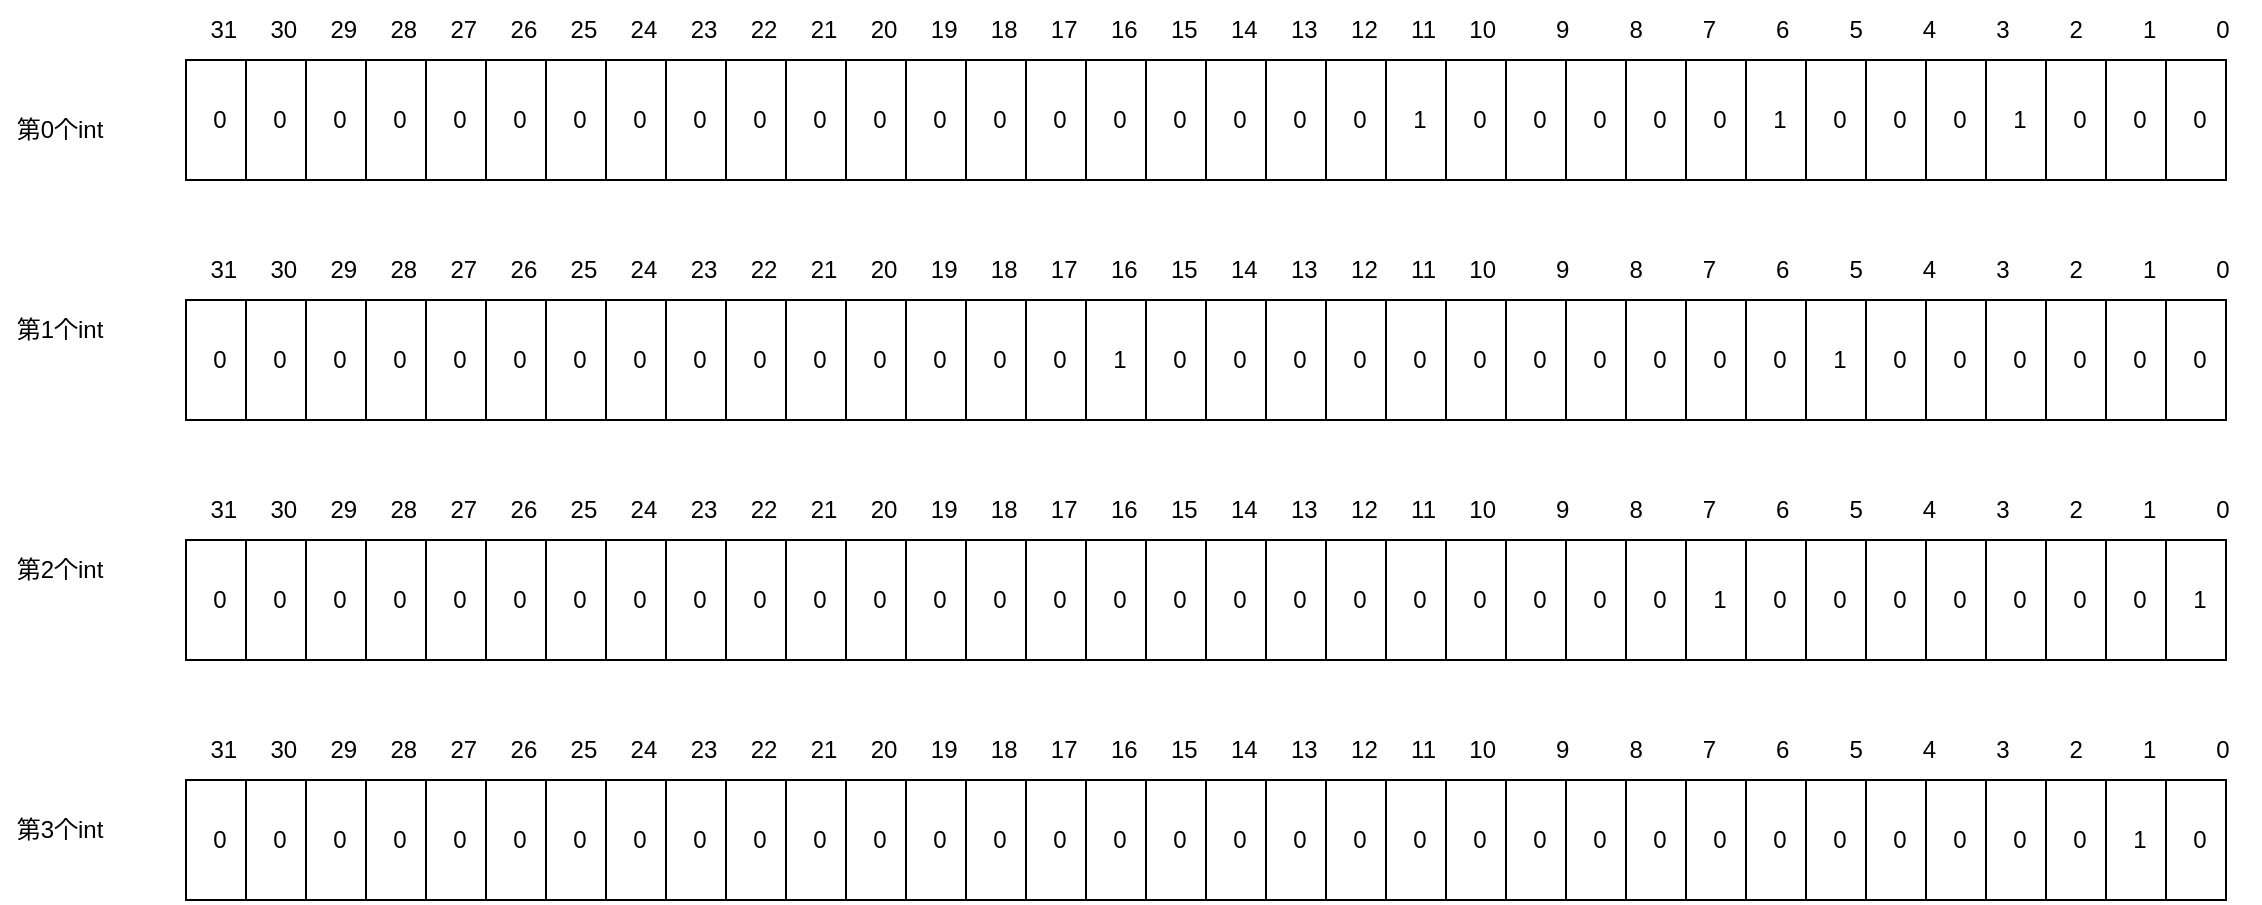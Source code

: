 <mxfile version="21.2.1" type="github">
  <diagram name="第 1 页" id="5S22_qVlfajSDkN1grTT">
    <mxGraphModel dx="1434" dy="745" grid="1" gridSize="10" guides="1" tooltips="1" connect="1" arrows="1" fold="1" page="1" pageScale="1" pageWidth="3300" pageHeight="4681" math="0" shadow="0">
      <root>
        <mxCell id="0" />
        <mxCell id="1" parent="0" />
        <mxCell id="cCDtDYJFshVUZhq4A2cS-249" value="" style="group" parent="1" vertex="1" connectable="0">
          <mxGeometry x="440" y="160" width="1030" height="90" as="geometry" />
        </mxCell>
        <mxCell id="OOjkwXW9jq_-rCwJ6NxN-152" value="" style="group" parent="cCDtDYJFshVUZhq4A2cS-249" vertex="1" connectable="0">
          <mxGeometry x="40" y="30" width="150" height="60" as="geometry" />
        </mxCell>
        <mxCell id="OOjkwXW9jq_-rCwJ6NxN-27" value="" style="rounded=0;whiteSpace=wrap;html=1;" parent="OOjkwXW9jq_-rCwJ6NxN-152" vertex="1">
          <mxGeometry x="13" width="120" height="60" as="geometry" />
        </mxCell>
        <mxCell id="OOjkwXW9jq_-rCwJ6NxN-28" value="" style="endArrow=none;html=1;rounded=0;entryX=0.25;entryY=0;entryDx=0;entryDy=0;" parent="OOjkwXW9jq_-rCwJ6NxN-152" target="OOjkwXW9jq_-rCwJ6NxN-27" edge="1">
          <mxGeometry width="50" height="50" relative="1" as="geometry">
            <mxPoint x="43" y="60" as="sourcePoint" />
            <mxPoint x="93" y="10" as="targetPoint" />
          </mxGeometry>
        </mxCell>
        <mxCell id="OOjkwXW9jq_-rCwJ6NxN-29" value="" style="endArrow=none;html=1;rounded=0;entryX=0.5;entryY=0;entryDx=0;entryDy=0;exitX=0.5;exitY=1;exitDx=0;exitDy=0;" parent="OOjkwXW9jq_-rCwJ6NxN-152" source="OOjkwXW9jq_-rCwJ6NxN-27" target="OOjkwXW9jq_-rCwJ6NxN-27" edge="1">
          <mxGeometry width="50" height="50" relative="1" as="geometry">
            <mxPoint x="53" y="70" as="sourcePoint" />
            <mxPoint x="53" y="10" as="targetPoint" />
          </mxGeometry>
        </mxCell>
        <mxCell id="OOjkwXW9jq_-rCwJ6NxN-30" value="" style="endArrow=none;html=1;rounded=0;entryX=0.75;entryY=0;entryDx=0;entryDy=0;exitX=0.75;exitY=1;exitDx=0;exitDy=0;" parent="OOjkwXW9jq_-rCwJ6NxN-152" source="OOjkwXW9jq_-rCwJ6NxN-27" target="OOjkwXW9jq_-rCwJ6NxN-27" edge="1">
          <mxGeometry width="50" height="50" relative="1" as="geometry">
            <mxPoint x="63" y="80" as="sourcePoint" />
            <mxPoint x="63" y="20" as="targetPoint" />
          </mxGeometry>
        </mxCell>
        <mxCell id="OOjkwXW9jq_-rCwJ6NxN-144" value="0" style="text;html=1;strokeColor=none;fillColor=none;align=center;verticalAlign=middle;whiteSpace=wrap;rounded=0;" parent="OOjkwXW9jq_-rCwJ6NxN-152" vertex="1">
          <mxGeometry y="15" width="60" height="30" as="geometry" />
        </mxCell>
        <mxCell id="OOjkwXW9jq_-rCwJ6NxN-146" value="0" style="text;html=1;strokeColor=none;fillColor=none;align=center;verticalAlign=middle;whiteSpace=wrap;rounded=0;" parent="OOjkwXW9jq_-rCwJ6NxN-152" vertex="1">
          <mxGeometry x="30" y="15" width="60" height="30" as="geometry" />
        </mxCell>
        <mxCell id="OOjkwXW9jq_-rCwJ6NxN-150" value="0" style="text;html=1;strokeColor=none;fillColor=none;align=center;verticalAlign=middle;whiteSpace=wrap;rounded=0;" parent="OOjkwXW9jq_-rCwJ6NxN-152" vertex="1">
          <mxGeometry x="60" y="15" width="60" height="30" as="geometry" />
        </mxCell>
        <mxCell id="OOjkwXW9jq_-rCwJ6NxN-151" value="0" style="text;html=1;strokeColor=none;fillColor=none;align=center;verticalAlign=middle;whiteSpace=wrap;rounded=0;" parent="OOjkwXW9jq_-rCwJ6NxN-152" vertex="1">
          <mxGeometry x="90" y="15" width="60" height="30" as="geometry" />
        </mxCell>
        <mxCell id="OOjkwXW9jq_-rCwJ6NxN-227" value="" style="group" parent="OOjkwXW9jq_-rCwJ6NxN-152" vertex="1" connectable="0">
          <mxGeometry x="-60" width="150" height="60" as="geometry" />
        </mxCell>
        <mxCell id="OOjkwXW9jq_-rCwJ6NxN-228" value="" style="rounded=0;whiteSpace=wrap;html=1;" parent="OOjkwXW9jq_-rCwJ6NxN-227" vertex="1">
          <mxGeometry x="13" width="120" height="60" as="geometry" />
        </mxCell>
        <mxCell id="OOjkwXW9jq_-rCwJ6NxN-229" value="" style="endArrow=none;html=1;rounded=0;entryX=0.25;entryY=0;entryDx=0;entryDy=0;" parent="OOjkwXW9jq_-rCwJ6NxN-227" target="OOjkwXW9jq_-rCwJ6NxN-228" edge="1">
          <mxGeometry width="50" height="50" relative="1" as="geometry">
            <mxPoint x="43" y="60" as="sourcePoint" />
            <mxPoint x="93" y="10" as="targetPoint" />
          </mxGeometry>
        </mxCell>
        <mxCell id="OOjkwXW9jq_-rCwJ6NxN-230" value="" style="endArrow=none;html=1;rounded=0;entryX=0.5;entryY=0;entryDx=0;entryDy=0;exitX=0.5;exitY=1;exitDx=0;exitDy=0;" parent="OOjkwXW9jq_-rCwJ6NxN-227" source="OOjkwXW9jq_-rCwJ6NxN-228" target="OOjkwXW9jq_-rCwJ6NxN-228" edge="1">
          <mxGeometry width="50" height="50" relative="1" as="geometry">
            <mxPoint x="53" y="70" as="sourcePoint" />
            <mxPoint x="53" y="10" as="targetPoint" />
          </mxGeometry>
        </mxCell>
        <mxCell id="OOjkwXW9jq_-rCwJ6NxN-231" value="" style="endArrow=none;html=1;rounded=0;entryX=0.75;entryY=0;entryDx=0;entryDy=0;exitX=0.75;exitY=1;exitDx=0;exitDy=0;" parent="OOjkwXW9jq_-rCwJ6NxN-227" source="OOjkwXW9jq_-rCwJ6NxN-228" target="OOjkwXW9jq_-rCwJ6NxN-228" edge="1">
          <mxGeometry width="50" height="50" relative="1" as="geometry">
            <mxPoint x="63" y="80" as="sourcePoint" />
            <mxPoint x="63" y="20" as="targetPoint" />
          </mxGeometry>
        </mxCell>
        <mxCell id="OOjkwXW9jq_-rCwJ6NxN-232" value="0" style="text;html=1;strokeColor=none;fillColor=none;align=center;verticalAlign=middle;whiteSpace=wrap;rounded=0;" parent="OOjkwXW9jq_-rCwJ6NxN-227" vertex="1">
          <mxGeometry y="15" width="60" height="30" as="geometry" />
        </mxCell>
        <mxCell id="OOjkwXW9jq_-rCwJ6NxN-233" value="0" style="text;html=1;strokeColor=none;fillColor=none;align=center;verticalAlign=middle;whiteSpace=wrap;rounded=0;" parent="OOjkwXW9jq_-rCwJ6NxN-227" vertex="1">
          <mxGeometry x="30" y="15" width="60" height="30" as="geometry" />
        </mxCell>
        <mxCell id="OOjkwXW9jq_-rCwJ6NxN-234" value="0" style="text;html=1;strokeColor=none;fillColor=none;align=center;verticalAlign=middle;whiteSpace=wrap;rounded=0;" parent="OOjkwXW9jq_-rCwJ6NxN-227" vertex="1">
          <mxGeometry x="60" y="15" width="60" height="30" as="geometry" />
        </mxCell>
        <mxCell id="OOjkwXW9jq_-rCwJ6NxN-235" value="0" style="text;html=1;strokeColor=none;fillColor=none;align=center;verticalAlign=middle;whiteSpace=wrap;rounded=0;" parent="OOjkwXW9jq_-rCwJ6NxN-227" vertex="1">
          <mxGeometry x="90" y="15" width="60" height="30" as="geometry" />
        </mxCell>
        <mxCell id="OOjkwXW9jq_-rCwJ6NxN-153" value="" style="group" parent="cCDtDYJFshVUZhq4A2cS-249" vertex="1" connectable="0">
          <mxGeometry x="160" y="30" width="150" height="60" as="geometry" />
        </mxCell>
        <mxCell id="OOjkwXW9jq_-rCwJ6NxN-154" value="" style="rounded=0;whiteSpace=wrap;html=1;" parent="OOjkwXW9jq_-rCwJ6NxN-153" vertex="1">
          <mxGeometry x="13" width="120" height="60" as="geometry" />
        </mxCell>
        <mxCell id="OOjkwXW9jq_-rCwJ6NxN-155" value="" style="endArrow=none;html=1;rounded=0;entryX=0.25;entryY=0;entryDx=0;entryDy=0;" parent="OOjkwXW9jq_-rCwJ6NxN-153" target="OOjkwXW9jq_-rCwJ6NxN-154" edge="1">
          <mxGeometry width="50" height="50" relative="1" as="geometry">
            <mxPoint x="43" y="60" as="sourcePoint" />
            <mxPoint x="93" y="10" as="targetPoint" />
          </mxGeometry>
        </mxCell>
        <mxCell id="OOjkwXW9jq_-rCwJ6NxN-156" value="" style="endArrow=none;html=1;rounded=0;entryX=0.5;entryY=0;entryDx=0;entryDy=0;exitX=0.5;exitY=1;exitDx=0;exitDy=0;" parent="OOjkwXW9jq_-rCwJ6NxN-153" source="OOjkwXW9jq_-rCwJ6NxN-154" target="OOjkwXW9jq_-rCwJ6NxN-154" edge="1">
          <mxGeometry width="50" height="50" relative="1" as="geometry">
            <mxPoint x="53" y="70" as="sourcePoint" />
            <mxPoint x="53" y="10" as="targetPoint" />
          </mxGeometry>
        </mxCell>
        <mxCell id="OOjkwXW9jq_-rCwJ6NxN-157" value="" style="endArrow=none;html=1;rounded=0;entryX=0.75;entryY=0;entryDx=0;entryDy=0;exitX=0.75;exitY=1;exitDx=0;exitDy=0;" parent="OOjkwXW9jq_-rCwJ6NxN-153" source="OOjkwXW9jq_-rCwJ6NxN-154" target="OOjkwXW9jq_-rCwJ6NxN-154" edge="1">
          <mxGeometry width="50" height="50" relative="1" as="geometry">
            <mxPoint x="63" y="80" as="sourcePoint" />
            <mxPoint x="63" y="20" as="targetPoint" />
          </mxGeometry>
        </mxCell>
        <mxCell id="OOjkwXW9jq_-rCwJ6NxN-158" value="0" style="text;html=1;strokeColor=none;fillColor=none;align=center;verticalAlign=middle;whiteSpace=wrap;rounded=0;" parent="OOjkwXW9jq_-rCwJ6NxN-153" vertex="1">
          <mxGeometry y="15" width="60" height="30" as="geometry" />
        </mxCell>
        <mxCell id="OOjkwXW9jq_-rCwJ6NxN-159" value="0" style="text;html=1;strokeColor=none;fillColor=none;align=center;verticalAlign=middle;whiteSpace=wrap;rounded=0;" parent="OOjkwXW9jq_-rCwJ6NxN-153" vertex="1">
          <mxGeometry x="30" y="15" width="60" height="30" as="geometry" />
        </mxCell>
        <mxCell id="OOjkwXW9jq_-rCwJ6NxN-160" value="0" style="text;html=1;strokeColor=none;fillColor=none;align=center;verticalAlign=middle;whiteSpace=wrap;rounded=0;" parent="OOjkwXW9jq_-rCwJ6NxN-153" vertex="1">
          <mxGeometry x="60" y="15" width="60" height="30" as="geometry" />
        </mxCell>
        <mxCell id="OOjkwXW9jq_-rCwJ6NxN-161" value="0" style="text;html=1;strokeColor=none;fillColor=none;align=center;verticalAlign=middle;whiteSpace=wrap;rounded=0;" parent="OOjkwXW9jq_-rCwJ6NxN-153" vertex="1">
          <mxGeometry x="90" y="15" width="60" height="30" as="geometry" />
        </mxCell>
        <mxCell id="OOjkwXW9jq_-rCwJ6NxN-162" value="" style="group" parent="cCDtDYJFshVUZhq4A2cS-249" vertex="1" connectable="0">
          <mxGeometry x="280" y="30" width="150" height="60" as="geometry" />
        </mxCell>
        <mxCell id="OOjkwXW9jq_-rCwJ6NxN-163" value="" style="rounded=0;whiteSpace=wrap;html=1;" parent="OOjkwXW9jq_-rCwJ6NxN-162" vertex="1">
          <mxGeometry x="13" width="120" height="60" as="geometry" />
        </mxCell>
        <mxCell id="OOjkwXW9jq_-rCwJ6NxN-164" value="" style="endArrow=none;html=1;rounded=0;entryX=0.25;entryY=0;entryDx=0;entryDy=0;" parent="OOjkwXW9jq_-rCwJ6NxN-162" target="OOjkwXW9jq_-rCwJ6NxN-163" edge="1">
          <mxGeometry width="50" height="50" relative="1" as="geometry">
            <mxPoint x="43" y="60" as="sourcePoint" />
            <mxPoint x="93" y="10" as="targetPoint" />
          </mxGeometry>
        </mxCell>
        <mxCell id="OOjkwXW9jq_-rCwJ6NxN-165" value="" style="endArrow=none;html=1;rounded=0;entryX=0.5;entryY=0;entryDx=0;entryDy=0;exitX=0.5;exitY=1;exitDx=0;exitDy=0;" parent="OOjkwXW9jq_-rCwJ6NxN-162" source="OOjkwXW9jq_-rCwJ6NxN-163" target="OOjkwXW9jq_-rCwJ6NxN-163" edge="1">
          <mxGeometry width="50" height="50" relative="1" as="geometry">
            <mxPoint x="53" y="70" as="sourcePoint" />
            <mxPoint x="53" y="10" as="targetPoint" />
          </mxGeometry>
        </mxCell>
        <mxCell id="OOjkwXW9jq_-rCwJ6NxN-166" value="" style="endArrow=none;html=1;rounded=0;entryX=0.75;entryY=0;entryDx=0;entryDy=0;exitX=0.75;exitY=1;exitDx=0;exitDy=0;" parent="OOjkwXW9jq_-rCwJ6NxN-162" source="OOjkwXW9jq_-rCwJ6NxN-163" target="OOjkwXW9jq_-rCwJ6NxN-163" edge="1">
          <mxGeometry width="50" height="50" relative="1" as="geometry">
            <mxPoint x="63" y="80" as="sourcePoint" />
            <mxPoint x="63" y="20" as="targetPoint" />
          </mxGeometry>
        </mxCell>
        <mxCell id="OOjkwXW9jq_-rCwJ6NxN-167" value="0" style="text;html=1;strokeColor=none;fillColor=none;align=center;verticalAlign=middle;whiteSpace=wrap;rounded=0;" parent="OOjkwXW9jq_-rCwJ6NxN-162" vertex="1">
          <mxGeometry y="15" width="60" height="30" as="geometry" />
        </mxCell>
        <mxCell id="OOjkwXW9jq_-rCwJ6NxN-168" value="0" style="text;html=1;strokeColor=none;fillColor=none;align=center;verticalAlign=middle;whiteSpace=wrap;rounded=0;" parent="OOjkwXW9jq_-rCwJ6NxN-162" vertex="1">
          <mxGeometry x="30" y="15" width="60" height="30" as="geometry" />
        </mxCell>
        <mxCell id="OOjkwXW9jq_-rCwJ6NxN-169" value="0" style="text;html=1;strokeColor=none;fillColor=none;align=center;verticalAlign=middle;whiteSpace=wrap;rounded=0;" parent="OOjkwXW9jq_-rCwJ6NxN-162" vertex="1">
          <mxGeometry x="60" y="15" width="60" height="30" as="geometry" />
        </mxCell>
        <mxCell id="OOjkwXW9jq_-rCwJ6NxN-170" value="0" style="text;html=1;strokeColor=none;fillColor=none;align=center;verticalAlign=middle;whiteSpace=wrap;rounded=0;" parent="OOjkwXW9jq_-rCwJ6NxN-162" vertex="1">
          <mxGeometry x="90" y="15" width="60" height="30" as="geometry" />
        </mxCell>
        <mxCell id="OOjkwXW9jq_-rCwJ6NxN-182" value="" style="group" parent="cCDtDYJFshVUZhq4A2cS-249" vertex="1" connectable="0">
          <mxGeometry x="400" y="30" width="150" height="60" as="geometry" />
        </mxCell>
        <mxCell id="OOjkwXW9jq_-rCwJ6NxN-183" value="" style="rounded=0;whiteSpace=wrap;html=1;" parent="OOjkwXW9jq_-rCwJ6NxN-182" vertex="1">
          <mxGeometry x="13" width="120" height="60" as="geometry" />
        </mxCell>
        <mxCell id="OOjkwXW9jq_-rCwJ6NxN-184" value="" style="endArrow=none;html=1;rounded=0;entryX=0.25;entryY=0;entryDx=0;entryDy=0;" parent="OOjkwXW9jq_-rCwJ6NxN-182" target="OOjkwXW9jq_-rCwJ6NxN-183" edge="1">
          <mxGeometry width="50" height="50" relative="1" as="geometry">
            <mxPoint x="43" y="60" as="sourcePoint" />
            <mxPoint x="93" y="10" as="targetPoint" />
          </mxGeometry>
        </mxCell>
        <mxCell id="OOjkwXW9jq_-rCwJ6NxN-185" value="" style="endArrow=none;html=1;rounded=0;entryX=0.5;entryY=0;entryDx=0;entryDy=0;exitX=0.5;exitY=1;exitDx=0;exitDy=0;" parent="OOjkwXW9jq_-rCwJ6NxN-182" source="OOjkwXW9jq_-rCwJ6NxN-183" target="OOjkwXW9jq_-rCwJ6NxN-183" edge="1">
          <mxGeometry width="50" height="50" relative="1" as="geometry">
            <mxPoint x="53" y="70" as="sourcePoint" />
            <mxPoint x="53" y="10" as="targetPoint" />
          </mxGeometry>
        </mxCell>
        <mxCell id="OOjkwXW9jq_-rCwJ6NxN-186" value="" style="endArrow=none;html=1;rounded=0;entryX=0.75;entryY=0;entryDx=0;entryDy=0;exitX=0.75;exitY=1;exitDx=0;exitDy=0;" parent="OOjkwXW9jq_-rCwJ6NxN-182" source="OOjkwXW9jq_-rCwJ6NxN-183" target="OOjkwXW9jq_-rCwJ6NxN-183" edge="1">
          <mxGeometry width="50" height="50" relative="1" as="geometry">
            <mxPoint x="63" y="80" as="sourcePoint" />
            <mxPoint x="63" y="20" as="targetPoint" />
          </mxGeometry>
        </mxCell>
        <mxCell id="OOjkwXW9jq_-rCwJ6NxN-187" value="0" style="text;html=1;strokeColor=none;fillColor=none;align=center;verticalAlign=middle;whiteSpace=wrap;rounded=0;" parent="OOjkwXW9jq_-rCwJ6NxN-182" vertex="1">
          <mxGeometry y="15" width="60" height="30" as="geometry" />
        </mxCell>
        <mxCell id="OOjkwXW9jq_-rCwJ6NxN-188" value="0" style="text;html=1;strokeColor=none;fillColor=none;align=center;verticalAlign=middle;whiteSpace=wrap;rounded=0;" parent="OOjkwXW9jq_-rCwJ6NxN-182" vertex="1">
          <mxGeometry x="30" y="15" width="60" height="30" as="geometry" />
        </mxCell>
        <mxCell id="OOjkwXW9jq_-rCwJ6NxN-189" value="0" style="text;html=1;strokeColor=none;fillColor=none;align=center;verticalAlign=middle;whiteSpace=wrap;rounded=0;" parent="OOjkwXW9jq_-rCwJ6NxN-182" vertex="1">
          <mxGeometry x="60" y="15" width="60" height="30" as="geometry" />
        </mxCell>
        <mxCell id="OOjkwXW9jq_-rCwJ6NxN-190" value="0" style="text;html=1;strokeColor=none;fillColor=none;align=center;verticalAlign=middle;whiteSpace=wrap;rounded=0;" parent="OOjkwXW9jq_-rCwJ6NxN-182" vertex="1">
          <mxGeometry x="90" y="15" width="60" height="30" as="geometry" />
        </mxCell>
        <mxCell id="OOjkwXW9jq_-rCwJ6NxN-191" value="" style="group" parent="cCDtDYJFshVUZhq4A2cS-249" vertex="1" connectable="0">
          <mxGeometry x="520" y="30" width="150" height="60" as="geometry" />
        </mxCell>
        <mxCell id="OOjkwXW9jq_-rCwJ6NxN-192" value="" style="rounded=0;whiteSpace=wrap;html=1;" parent="OOjkwXW9jq_-rCwJ6NxN-191" vertex="1">
          <mxGeometry x="13" width="120" height="60" as="geometry" />
        </mxCell>
        <mxCell id="OOjkwXW9jq_-rCwJ6NxN-193" value="" style="endArrow=none;html=1;rounded=0;entryX=0.25;entryY=0;entryDx=0;entryDy=0;" parent="OOjkwXW9jq_-rCwJ6NxN-191" target="OOjkwXW9jq_-rCwJ6NxN-192" edge="1">
          <mxGeometry width="50" height="50" relative="1" as="geometry">
            <mxPoint x="43" y="60" as="sourcePoint" />
            <mxPoint x="93" y="10" as="targetPoint" />
          </mxGeometry>
        </mxCell>
        <mxCell id="OOjkwXW9jq_-rCwJ6NxN-194" value="" style="endArrow=none;html=1;rounded=0;entryX=0.5;entryY=0;entryDx=0;entryDy=0;exitX=0.5;exitY=1;exitDx=0;exitDy=0;" parent="OOjkwXW9jq_-rCwJ6NxN-191" source="OOjkwXW9jq_-rCwJ6NxN-192" target="OOjkwXW9jq_-rCwJ6NxN-192" edge="1">
          <mxGeometry width="50" height="50" relative="1" as="geometry">
            <mxPoint x="53" y="70" as="sourcePoint" />
            <mxPoint x="53" y="10" as="targetPoint" />
          </mxGeometry>
        </mxCell>
        <mxCell id="OOjkwXW9jq_-rCwJ6NxN-195" value="" style="endArrow=none;html=1;rounded=0;entryX=0.75;entryY=0;entryDx=0;entryDy=0;exitX=0.75;exitY=1;exitDx=0;exitDy=0;" parent="OOjkwXW9jq_-rCwJ6NxN-191" source="OOjkwXW9jq_-rCwJ6NxN-192" target="OOjkwXW9jq_-rCwJ6NxN-192" edge="1">
          <mxGeometry width="50" height="50" relative="1" as="geometry">
            <mxPoint x="63" y="80" as="sourcePoint" />
            <mxPoint x="63" y="20" as="targetPoint" />
          </mxGeometry>
        </mxCell>
        <mxCell id="OOjkwXW9jq_-rCwJ6NxN-196" value="0" style="text;html=1;strokeColor=none;fillColor=none;align=center;verticalAlign=middle;whiteSpace=wrap;rounded=0;" parent="OOjkwXW9jq_-rCwJ6NxN-191" vertex="1">
          <mxGeometry y="15" width="60" height="30" as="geometry" />
        </mxCell>
        <mxCell id="OOjkwXW9jq_-rCwJ6NxN-197" value="0" style="text;html=1;strokeColor=none;fillColor=none;align=center;verticalAlign=middle;whiteSpace=wrap;rounded=0;" parent="OOjkwXW9jq_-rCwJ6NxN-191" vertex="1">
          <mxGeometry x="30" y="15" width="60" height="30" as="geometry" />
        </mxCell>
        <mxCell id="OOjkwXW9jq_-rCwJ6NxN-198" value="1" style="text;html=1;strokeColor=none;fillColor=none;align=center;verticalAlign=middle;whiteSpace=wrap;rounded=0;" parent="OOjkwXW9jq_-rCwJ6NxN-191" vertex="1">
          <mxGeometry x="60" y="15" width="60" height="30" as="geometry" />
        </mxCell>
        <mxCell id="OOjkwXW9jq_-rCwJ6NxN-199" value="0" style="text;html=1;strokeColor=none;fillColor=none;align=center;verticalAlign=middle;whiteSpace=wrap;rounded=0;" parent="OOjkwXW9jq_-rCwJ6NxN-191" vertex="1">
          <mxGeometry x="90" y="15" width="60" height="30" as="geometry" />
        </mxCell>
        <mxCell id="OOjkwXW9jq_-rCwJ6NxN-200" value="" style="group" parent="cCDtDYJFshVUZhq4A2cS-249" vertex="1" connectable="0">
          <mxGeometry x="640" y="30" width="270" height="60" as="geometry" />
        </mxCell>
        <mxCell id="OOjkwXW9jq_-rCwJ6NxN-201" value="" style="rounded=0;whiteSpace=wrap;html=1;" parent="OOjkwXW9jq_-rCwJ6NxN-200" vertex="1">
          <mxGeometry x="13" width="120" height="60" as="geometry" />
        </mxCell>
        <mxCell id="OOjkwXW9jq_-rCwJ6NxN-202" value="" style="endArrow=none;html=1;rounded=0;entryX=0.25;entryY=0;entryDx=0;entryDy=0;" parent="OOjkwXW9jq_-rCwJ6NxN-200" target="OOjkwXW9jq_-rCwJ6NxN-201" edge="1">
          <mxGeometry width="50" height="50" relative="1" as="geometry">
            <mxPoint x="43" y="60" as="sourcePoint" />
            <mxPoint x="93" y="10" as="targetPoint" />
          </mxGeometry>
        </mxCell>
        <mxCell id="OOjkwXW9jq_-rCwJ6NxN-203" value="" style="endArrow=none;html=1;rounded=0;entryX=0.5;entryY=0;entryDx=0;entryDy=0;exitX=0.5;exitY=1;exitDx=0;exitDy=0;" parent="OOjkwXW9jq_-rCwJ6NxN-200" source="OOjkwXW9jq_-rCwJ6NxN-201" target="OOjkwXW9jq_-rCwJ6NxN-201" edge="1">
          <mxGeometry width="50" height="50" relative="1" as="geometry">
            <mxPoint x="53" y="70" as="sourcePoint" />
            <mxPoint x="53" y="10" as="targetPoint" />
          </mxGeometry>
        </mxCell>
        <mxCell id="OOjkwXW9jq_-rCwJ6NxN-204" value="" style="endArrow=none;html=1;rounded=0;entryX=0.75;entryY=0;entryDx=0;entryDy=0;exitX=0.75;exitY=1;exitDx=0;exitDy=0;" parent="OOjkwXW9jq_-rCwJ6NxN-200" source="OOjkwXW9jq_-rCwJ6NxN-201" target="OOjkwXW9jq_-rCwJ6NxN-201" edge="1">
          <mxGeometry width="50" height="50" relative="1" as="geometry">
            <mxPoint x="63" y="80" as="sourcePoint" />
            <mxPoint x="63" y="20" as="targetPoint" />
          </mxGeometry>
        </mxCell>
        <mxCell id="OOjkwXW9jq_-rCwJ6NxN-205" value="0" style="text;html=1;strokeColor=none;fillColor=none;align=center;verticalAlign=middle;whiteSpace=wrap;rounded=0;" parent="OOjkwXW9jq_-rCwJ6NxN-200" vertex="1">
          <mxGeometry y="15" width="60" height="30" as="geometry" />
        </mxCell>
        <mxCell id="OOjkwXW9jq_-rCwJ6NxN-206" value="0" style="text;html=1;strokeColor=none;fillColor=none;align=center;verticalAlign=middle;whiteSpace=wrap;rounded=0;" parent="OOjkwXW9jq_-rCwJ6NxN-200" vertex="1">
          <mxGeometry x="30" y="15" width="60" height="30" as="geometry" />
        </mxCell>
        <mxCell id="OOjkwXW9jq_-rCwJ6NxN-207" value="0" style="text;html=1;strokeColor=none;fillColor=none;align=center;verticalAlign=middle;whiteSpace=wrap;rounded=0;" parent="OOjkwXW9jq_-rCwJ6NxN-200" vertex="1">
          <mxGeometry x="60" y="15" width="60" height="30" as="geometry" />
        </mxCell>
        <mxCell id="OOjkwXW9jq_-rCwJ6NxN-208" value="0" style="text;html=1;strokeColor=none;fillColor=none;align=center;verticalAlign=middle;whiteSpace=wrap;rounded=0;" parent="OOjkwXW9jq_-rCwJ6NxN-200" vertex="1">
          <mxGeometry x="90" y="15" width="60" height="30" as="geometry" />
        </mxCell>
        <mxCell id="OOjkwXW9jq_-rCwJ6NxN-209" value="" style="group" parent="OOjkwXW9jq_-rCwJ6NxN-200" vertex="1" connectable="0">
          <mxGeometry x="120" width="150" height="60" as="geometry" />
        </mxCell>
        <mxCell id="OOjkwXW9jq_-rCwJ6NxN-210" value="" style="rounded=0;whiteSpace=wrap;html=1;" parent="OOjkwXW9jq_-rCwJ6NxN-209" vertex="1">
          <mxGeometry x="13" width="120" height="60" as="geometry" />
        </mxCell>
        <mxCell id="OOjkwXW9jq_-rCwJ6NxN-211" value="" style="endArrow=none;html=1;rounded=0;entryX=0.25;entryY=0;entryDx=0;entryDy=0;" parent="OOjkwXW9jq_-rCwJ6NxN-209" target="OOjkwXW9jq_-rCwJ6NxN-210" edge="1">
          <mxGeometry width="50" height="50" relative="1" as="geometry">
            <mxPoint x="43" y="60" as="sourcePoint" />
            <mxPoint x="93" y="10" as="targetPoint" />
          </mxGeometry>
        </mxCell>
        <mxCell id="OOjkwXW9jq_-rCwJ6NxN-212" value="" style="endArrow=none;html=1;rounded=0;entryX=0.5;entryY=0;entryDx=0;entryDy=0;exitX=0.5;exitY=1;exitDx=0;exitDy=0;" parent="OOjkwXW9jq_-rCwJ6NxN-209" source="OOjkwXW9jq_-rCwJ6NxN-210" target="OOjkwXW9jq_-rCwJ6NxN-210" edge="1">
          <mxGeometry width="50" height="50" relative="1" as="geometry">
            <mxPoint x="53" y="70" as="sourcePoint" />
            <mxPoint x="53" y="10" as="targetPoint" />
          </mxGeometry>
        </mxCell>
        <mxCell id="OOjkwXW9jq_-rCwJ6NxN-213" value="" style="endArrow=none;html=1;rounded=0;entryX=0.75;entryY=0;entryDx=0;entryDy=0;exitX=0.75;exitY=1;exitDx=0;exitDy=0;" parent="OOjkwXW9jq_-rCwJ6NxN-209" source="OOjkwXW9jq_-rCwJ6NxN-210" target="OOjkwXW9jq_-rCwJ6NxN-210" edge="1">
          <mxGeometry width="50" height="50" relative="1" as="geometry">
            <mxPoint x="63" y="80" as="sourcePoint" />
            <mxPoint x="63" y="20" as="targetPoint" />
          </mxGeometry>
        </mxCell>
        <mxCell id="OOjkwXW9jq_-rCwJ6NxN-214" value="1" style="text;html=1;strokeColor=none;fillColor=none;align=center;verticalAlign=middle;whiteSpace=wrap;rounded=0;" parent="OOjkwXW9jq_-rCwJ6NxN-209" vertex="1">
          <mxGeometry y="15" width="60" height="30" as="geometry" />
        </mxCell>
        <mxCell id="OOjkwXW9jq_-rCwJ6NxN-215" value="0" style="text;html=1;strokeColor=none;fillColor=none;align=center;verticalAlign=middle;whiteSpace=wrap;rounded=0;" parent="OOjkwXW9jq_-rCwJ6NxN-209" vertex="1">
          <mxGeometry x="30" y="15" width="60" height="30" as="geometry" />
        </mxCell>
        <mxCell id="OOjkwXW9jq_-rCwJ6NxN-216" value="0" style="text;html=1;strokeColor=none;fillColor=none;align=center;verticalAlign=middle;whiteSpace=wrap;rounded=0;" parent="OOjkwXW9jq_-rCwJ6NxN-209" vertex="1">
          <mxGeometry x="60" y="15" width="60" height="30" as="geometry" />
        </mxCell>
        <mxCell id="OOjkwXW9jq_-rCwJ6NxN-217" value="0" style="text;html=1;strokeColor=none;fillColor=none;align=center;verticalAlign=middle;whiteSpace=wrap;rounded=0;" parent="OOjkwXW9jq_-rCwJ6NxN-209" vertex="1">
          <mxGeometry x="90" y="15" width="60" height="30" as="geometry" />
        </mxCell>
        <mxCell id="OOjkwXW9jq_-rCwJ6NxN-218" value="" style="group" parent="cCDtDYJFshVUZhq4A2cS-249" vertex="1" connectable="0">
          <mxGeometry x="880" y="30" width="150" height="60" as="geometry" />
        </mxCell>
        <mxCell id="OOjkwXW9jq_-rCwJ6NxN-219" value="" style="rounded=0;whiteSpace=wrap;html=1;" parent="OOjkwXW9jq_-rCwJ6NxN-218" vertex="1">
          <mxGeometry x="13" width="120" height="60" as="geometry" />
        </mxCell>
        <mxCell id="OOjkwXW9jq_-rCwJ6NxN-220" value="" style="endArrow=none;html=1;rounded=0;entryX=0.25;entryY=0;entryDx=0;entryDy=0;" parent="OOjkwXW9jq_-rCwJ6NxN-218" target="OOjkwXW9jq_-rCwJ6NxN-219" edge="1">
          <mxGeometry width="50" height="50" relative="1" as="geometry">
            <mxPoint x="43" y="60" as="sourcePoint" />
            <mxPoint x="93" y="10" as="targetPoint" />
          </mxGeometry>
        </mxCell>
        <mxCell id="OOjkwXW9jq_-rCwJ6NxN-221" value="" style="endArrow=none;html=1;rounded=0;entryX=0.5;entryY=0;entryDx=0;entryDy=0;exitX=0.5;exitY=1;exitDx=0;exitDy=0;" parent="OOjkwXW9jq_-rCwJ6NxN-218" source="OOjkwXW9jq_-rCwJ6NxN-219" target="OOjkwXW9jq_-rCwJ6NxN-219" edge="1">
          <mxGeometry width="50" height="50" relative="1" as="geometry">
            <mxPoint x="53" y="70" as="sourcePoint" />
            <mxPoint x="53" y="10" as="targetPoint" />
          </mxGeometry>
        </mxCell>
        <mxCell id="OOjkwXW9jq_-rCwJ6NxN-222" value="" style="endArrow=none;html=1;rounded=0;entryX=0.75;entryY=0;entryDx=0;entryDy=0;exitX=0.75;exitY=1;exitDx=0;exitDy=0;" parent="OOjkwXW9jq_-rCwJ6NxN-218" source="OOjkwXW9jq_-rCwJ6NxN-219" target="OOjkwXW9jq_-rCwJ6NxN-219" edge="1">
          <mxGeometry width="50" height="50" relative="1" as="geometry">
            <mxPoint x="63" y="80" as="sourcePoint" />
            <mxPoint x="63" y="20" as="targetPoint" />
          </mxGeometry>
        </mxCell>
        <mxCell id="OOjkwXW9jq_-rCwJ6NxN-223" value="1" style="text;html=1;strokeColor=none;fillColor=none;align=center;verticalAlign=middle;whiteSpace=wrap;rounded=0;" parent="OOjkwXW9jq_-rCwJ6NxN-218" vertex="1">
          <mxGeometry y="15" width="60" height="30" as="geometry" />
        </mxCell>
        <mxCell id="OOjkwXW9jq_-rCwJ6NxN-224" value="0" style="text;html=1;strokeColor=none;fillColor=none;align=center;verticalAlign=middle;whiteSpace=wrap;rounded=0;" parent="OOjkwXW9jq_-rCwJ6NxN-218" vertex="1">
          <mxGeometry x="30" y="15" width="60" height="30" as="geometry" />
        </mxCell>
        <mxCell id="OOjkwXW9jq_-rCwJ6NxN-225" value="0" style="text;html=1;strokeColor=none;fillColor=none;align=center;verticalAlign=middle;whiteSpace=wrap;rounded=0;" parent="OOjkwXW9jq_-rCwJ6NxN-218" vertex="1">
          <mxGeometry x="60" y="15" width="60" height="30" as="geometry" />
        </mxCell>
        <mxCell id="OOjkwXW9jq_-rCwJ6NxN-226" value="0" style="text;html=1;strokeColor=none;fillColor=none;align=center;verticalAlign=middle;whiteSpace=wrap;rounded=0;" parent="OOjkwXW9jq_-rCwJ6NxN-218" vertex="1">
          <mxGeometry x="90" y="15" width="60" height="30" as="geometry" />
        </mxCell>
        <mxCell id="OOjkwXW9jq_-rCwJ6NxN-236" value="31     30     29     28     27     26     25     24     23     22     21     20     19     18     17     16     15     14     13     12     11     10         9         8         7         6         5         4         3         2         1         0" style="text;html=1;strokeColor=none;fillColor=none;align=center;verticalAlign=middle;whiteSpace=wrap;rounded=0;" parent="cCDtDYJFshVUZhq4A2cS-249" vertex="1">
          <mxGeometry width="1020" height="30" as="geometry" />
        </mxCell>
        <mxCell id="cCDtDYJFshVUZhq4A2cS-250" value="" style="group" parent="1" vertex="1" connectable="0">
          <mxGeometry x="440" y="280" width="1030" height="90" as="geometry" />
        </mxCell>
        <mxCell id="cCDtDYJFshVUZhq4A2cS-1" value="" style="group" parent="cCDtDYJFshVUZhq4A2cS-250" vertex="1" connectable="0">
          <mxGeometry x="40" y="30" width="150" height="60" as="geometry" />
        </mxCell>
        <mxCell id="cCDtDYJFshVUZhq4A2cS-2" value="" style="rounded=0;whiteSpace=wrap;html=1;" parent="cCDtDYJFshVUZhq4A2cS-1" vertex="1">
          <mxGeometry x="13" width="120" height="60" as="geometry" />
        </mxCell>
        <mxCell id="cCDtDYJFshVUZhq4A2cS-3" value="" style="endArrow=none;html=1;rounded=0;entryX=0.25;entryY=0;entryDx=0;entryDy=0;" parent="cCDtDYJFshVUZhq4A2cS-1" target="cCDtDYJFshVUZhq4A2cS-2" edge="1">
          <mxGeometry width="50" height="50" relative="1" as="geometry">
            <mxPoint x="43" y="60" as="sourcePoint" />
            <mxPoint x="93" y="10" as="targetPoint" />
          </mxGeometry>
        </mxCell>
        <mxCell id="cCDtDYJFshVUZhq4A2cS-4" value="" style="endArrow=none;html=1;rounded=0;entryX=0.5;entryY=0;entryDx=0;entryDy=0;exitX=0.5;exitY=1;exitDx=0;exitDy=0;" parent="cCDtDYJFshVUZhq4A2cS-1" source="cCDtDYJFshVUZhq4A2cS-2" target="cCDtDYJFshVUZhq4A2cS-2" edge="1">
          <mxGeometry width="50" height="50" relative="1" as="geometry">
            <mxPoint x="53" y="70" as="sourcePoint" />
            <mxPoint x="53" y="10" as="targetPoint" />
          </mxGeometry>
        </mxCell>
        <mxCell id="cCDtDYJFshVUZhq4A2cS-5" value="" style="endArrow=none;html=1;rounded=0;entryX=0.75;entryY=0;entryDx=0;entryDy=0;exitX=0.75;exitY=1;exitDx=0;exitDy=0;" parent="cCDtDYJFshVUZhq4A2cS-1" source="cCDtDYJFshVUZhq4A2cS-2" target="cCDtDYJFshVUZhq4A2cS-2" edge="1">
          <mxGeometry width="50" height="50" relative="1" as="geometry">
            <mxPoint x="63" y="80" as="sourcePoint" />
            <mxPoint x="63" y="20" as="targetPoint" />
          </mxGeometry>
        </mxCell>
        <mxCell id="cCDtDYJFshVUZhq4A2cS-6" value="0" style="text;html=1;strokeColor=none;fillColor=none;align=center;verticalAlign=middle;whiteSpace=wrap;rounded=0;" parent="cCDtDYJFshVUZhq4A2cS-1" vertex="1">
          <mxGeometry y="15" width="60" height="30" as="geometry" />
        </mxCell>
        <mxCell id="cCDtDYJFshVUZhq4A2cS-7" value="0" style="text;html=1;strokeColor=none;fillColor=none;align=center;verticalAlign=middle;whiteSpace=wrap;rounded=0;" parent="cCDtDYJFshVUZhq4A2cS-1" vertex="1">
          <mxGeometry x="30" y="15" width="60" height="30" as="geometry" />
        </mxCell>
        <mxCell id="cCDtDYJFshVUZhq4A2cS-8" value="0" style="text;html=1;strokeColor=none;fillColor=none;align=center;verticalAlign=middle;whiteSpace=wrap;rounded=0;" parent="cCDtDYJFshVUZhq4A2cS-1" vertex="1">
          <mxGeometry x="60" y="15" width="60" height="30" as="geometry" />
        </mxCell>
        <mxCell id="cCDtDYJFshVUZhq4A2cS-9" value="0" style="text;html=1;strokeColor=none;fillColor=none;align=center;verticalAlign=middle;whiteSpace=wrap;rounded=0;" parent="cCDtDYJFshVUZhq4A2cS-1" vertex="1">
          <mxGeometry x="90" y="15" width="60" height="30" as="geometry" />
        </mxCell>
        <mxCell id="cCDtDYJFshVUZhq4A2cS-10" value="" style="group" parent="cCDtDYJFshVUZhq4A2cS-1" vertex="1" connectable="0">
          <mxGeometry x="-60" width="150" height="60" as="geometry" />
        </mxCell>
        <mxCell id="cCDtDYJFshVUZhq4A2cS-11" value="" style="rounded=0;whiteSpace=wrap;html=1;" parent="cCDtDYJFshVUZhq4A2cS-10" vertex="1">
          <mxGeometry x="13" width="120" height="60" as="geometry" />
        </mxCell>
        <mxCell id="cCDtDYJFshVUZhq4A2cS-12" value="" style="endArrow=none;html=1;rounded=0;entryX=0.25;entryY=0;entryDx=0;entryDy=0;" parent="cCDtDYJFshVUZhq4A2cS-10" target="cCDtDYJFshVUZhq4A2cS-11" edge="1">
          <mxGeometry width="50" height="50" relative="1" as="geometry">
            <mxPoint x="43" y="60" as="sourcePoint" />
            <mxPoint x="93" y="10" as="targetPoint" />
          </mxGeometry>
        </mxCell>
        <mxCell id="cCDtDYJFshVUZhq4A2cS-13" value="" style="endArrow=none;html=1;rounded=0;entryX=0.5;entryY=0;entryDx=0;entryDy=0;exitX=0.5;exitY=1;exitDx=0;exitDy=0;" parent="cCDtDYJFshVUZhq4A2cS-10" source="cCDtDYJFshVUZhq4A2cS-11" target="cCDtDYJFshVUZhq4A2cS-11" edge="1">
          <mxGeometry width="50" height="50" relative="1" as="geometry">
            <mxPoint x="53" y="70" as="sourcePoint" />
            <mxPoint x="53" y="10" as="targetPoint" />
          </mxGeometry>
        </mxCell>
        <mxCell id="cCDtDYJFshVUZhq4A2cS-14" value="" style="endArrow=none;html=1;rounded=0;entryX=0.75;entryY=0;entryDx=0;entryDy=0;exitX=0.75;exitY=1;exitDx=0;exitDy=0;" parent="cCDtDYJFshVUZhq4A2cS-10" source="cCDtDYJFshVUZhq4A2cS-11" target="cCDtDYJFshVUZhq4A2cS-11" edge="1">
          <mxGeometry width="50" height="50" relative="1" as="geometry">
            <mxPoint x="63" y="80" as="sourcePoint" />
            <mxPoint x="63" y="20" as="targetPoint" />
          </mxGeometry>
        </mxCell>
        <mxCell id="cCDtDYJFshVUZhq4A2cS-15" value="0" style="text;html=1;strokeColor=none;fillColor=none;align=center;verticalAlign=middle;whiteSpace=wrap;rounded=0;" parent="cCDtDYJFshVUZhq4A2cS-10" vertex="1">
          <mxGeometry y="15" width="60" height="30" as="geometry" />
        </mxCell>
        <mxCell id="cCDtDYJFshVUZhq4A2cS-16" value="0" style="text;html=1;strokeColor=none;fillColor=none;align=center;verticalAlign=middle;whiteSpace=wrap;rounded=0;" parent="cCDtDYJFshVUZhq4A2cS-10" vertex="1">
          <mxGeometry x="30" y="15" width="60" height="30" as="geometry" />
        </mxCell>
        <mxCell id="cCDtDYJFshVUZhq4A2cS-17" value="0" style="text;html=1;strokeColor=none;fillColor=none;align=center;verticalAlign=middle;whiteSpace=wrap;rounded=0;" parent="cCDtDYJFshVUZhq4A2cS-10" vertex="1">
          <mxGeometry x="60" y="15" width="60" height="30" as="geometry" />
        </mxCell>
        <mxCell id="cCDtDYJFshVUZhq4A2cS-18" value="0" style="text;html=1;strokeColor=none;fillColor=none;align=center;verticalAlign=middle;whiteSpace=wrap;rounded=0;" parent="cCDtDYJFshVUZhq4A2cS-10" vertex="1">
          <mxGeometry x="90" y="15" width="60" height="30" as="geometry" />
        </mxCell>
        <mxCell id="cCDtDYJFshVUZhq4A2cS-19" value="" style="group" parent="cCDtDYJFshVUZhq4A2cS-250" vertex="1" connectable="0">
          <mxGeometry x="160" y="30" width="150" height="60" as="geometry" />
        </mxCell>
        <mxCell id="cCDtDYJFshVUZhq4A2cS-20" value="" style="rounded=0;whiteSpace=wrap;html=1;" parent="cCDtDYJFshVUZhq4A2cS-19" vertex="1">
          <mxGeometry x="13" width="120" height="60" as="geometry" />
        </mxCell>
        <mxCell id="cCDtDYJFshVUZhq4A2cS-21" value="" style="endArrow=none;html=1;rounded=0;entryX=0.25;entryY=0;entryDx=0;entryDy=0;" parent="cCDtDYJFshVUZhq4A2cS-19" target="cCDtDYJFshVUZhq4A2cS-20" edge="1">
          <mxGeometry width="50" height="50" relative="1" as="geometry">
            <mxPoint x="43" y="60" as="sourcePoint" />
            <mxPoint x="93" y="10" as="targetPoint" />
          </mxGeometry>
        </mxCell>
        <mxCell id="cCDtDYJFshVUZhq4A2cS-22" value="" style="endArrow=none;html=1;rounded=0;entryX=0.5;entryY=0;entryDx=0;entryDy=0;exitX=0.5;exitY=1;exitDx=0;exitDy=0;" parent="cCDtDYJFshVUZhq4A2cS-19" source="cCDtDYJFshVUZhq4A2cS-20" target="cCDtDYJFshVUZhq4A2cS-20" edge="1">
          <mxGeometry width="50" height="50" relative="1" as="geometry">
            <mxPoint x="53" y="70" as="sourcePoint" />
            <mxPoint x="53" y="10" as="targetPoint" />
          </mxGeometry>
        </mxCell>
        <mxCell id="cCDtDYJFshVUZhq4A2cS-23" value="" style="endArrow=none;html=1;rounded=0;entryX=0.75;entryY=0;entryDx=0;entryDy=0;exitX=0.75;exitY=1;exitDx=0;exitDy=0;" parent="cCDtDYJFshVUZhq4A2cS-19" source="cCDtDYJFshVUZhq4A2cS-20" target="cCDtDYJFshVUZhq4A2cS-20" edge="1">
          <mxGeometry width="50" height="50" relative="1" as="geometry">
            <mxPoint x="63" y="80" as="sourcePoint" />
            <mxPoint x="63" y="20" as="targetPoint" />
          </mxGeometry>
        </mxCell>
        <mxCell id="cCDtDYJFshVUZhq4A2cS-24" value="0" style="text;html=1;strokeColor=none;fillColor=none;align=center;verticalAlign=middle;whiteSpace=wrap;rounded=0;" parent="cCDtDYJFshVUZhq4A2cS-19" vertex="1">
          <mxGeometry y="15" width="60" height="30" as="geometry" />
        </mxCell>
        <mxCell id="cCDtDYJFshVUZhq4A2cS-25" value="0" style="text;html=1;strokeColor=none;fillColor=none;align=center;verticalAlign=middle;whiteSpace=wrap;rounded=0;" parent="cCDtDYJFshVUZhq4A2cS-19" vertex="1">
          <mxGeometry x="30" y="15" width="60" height="30" as="geometry" />
        </mxCell>
        <mxCell id="cCDtDYJFshVUZhq4A2cS-26" value="0" style="text;html=1;strokeColor=none;fillColor=none;align=center;verticalAlign=middle;whiteSpace=wrap;rounded=0;" parent="cCDtDYJFshVUZhq4A2cS-19" vertex="1">
          <mxGeometry x="60" y="15" width="60" height="30" as="geometry" />
        </mxCell>
        <mxCell id="cCDtDYJFshVUZhq4A2cS-27" value="0" style="text;html=1;strokeColor=none;fillColor=none;align=center;verticalAlign=middle;whiteSpace=wrap;rounded=0;" parent="cCDtDYJFshVUZhq4A2cS-19" vertex="1">
          <mxGeometry x="90" y="15" width="60" height="30" as="geometry" />
        </mxCell>
        <mxCell id="cCDtDYJFshVUZhq4A2cS-28" value="" style="group" parent="cCDtDYJFshVUZhq4A2cS-250" vertex="1" connectable="0">
          <mxGeometry x="280" y="30" width="150" height="60" as="geometry" />
        </mxCell>
        <mxCell id="cCDtDYJFshVUZhq4A2cS-29" value="" style="rounded=0;whiteSpace=wrap;html=1;" parent="cCDtDYJFshVUZhq4A2cS-28" vertex="1">
          <mxGeometry x="13" width="120" height="60" as="geometry" />
        </mxCell>
        <mxCell id="cCDtDYJFshVUZhq4A2cS-30" value="" style="endArrow=none;html=1;rounded=0;entryX=0.25;entryY=0;entryDx=0;entryDy=0;" parent="cCDtDYJFshVUZhq4A2cS-28" target="cCDtDYJFshVUZhq4A2cS-29" edge="1">
          <mxGeometry width="50" height="50" relative="1" as="geometry">
            <mxPoint x="43" y="60" as="sourcePoint" />
            <mxPoint x="93" y="10" as="targetPoint" />
          </mxGeometry>
        </mxCell>
        <mxCell id="cCDtDYJFshVUZhq4A2cS-31" value="" style="endArrow=none;html=1;rounded=0;entryX=0.5;entryY=0;entryDx=0;entryDy=0;exitX=0.5;exitY=1;exitDx=0;exitDy=0;" parent="cCDtDYJFshVUZhq4A2cS-28" source="cCDtDYJFshVUZhq4A2cS-29" target="cCDtDYJFshVUZhq4A2cS-29" edge="1">
          <mxGeometry width="50" height="50" relative="1" as="geometry">
            <mxPoint x="53" y="70" as="sourcePoint" />
            <mxPoint x="53" y="10" as="targetPoint" />
          </mxGeometry>
        </mxCell>
        <mxCell id="cCDtDYJFshVUZhq4A2cS-32" value="" style="endArrow=none;html=1;rounded=0;entryX=0.75;entryY=0;entryDx=0;entryDy=0;exitX=0.75;exitY=1;exitDx=0;exitDy=0;" parent="cCDtDYJFshVUZhq4A2cS-28" source="cCDtDYJFshVUZhq4A2cS-29" target="cCDtDYJFshVUZhq4A2cS-29" edge="1">
          <mxGeometry width="50" height="50" relative="1" as="geometry">
            <mxPoint x="63" y="80" as="sourcePoint" />
            <mxPoint x="63" y="20" as="targetPoint" />
          </mxGeometry>
        </mxCell>
        <mxCell id="cCDtDYJFshVUZhq4A2cS-33" value="0" style="text;html=1;strokeColor=none;fillColor=none;align=center;verticalAlign=middle;whiteSpace=wrap;rounded=0;" parent="cCDtDYJFshVUZhq4A2cS-28" vertex="1">
          <mxGeometry y="15" width="60" height="30" as="geometry" />
        </mxCell>
        <mxCell id="cCDtDYJFshVUZhq4A2cS-34" value="0" style="text;html=1;strokeColor=none;fillColor=none;align=center;verticalAlign=middle;whiteSpace=wrap;rounded=0;" parent="cCDtDYJFshVUZhq4A2cS-28" vertex="1">
          <mxGeometry x="30" y="15" width="60" height="30" as="geometry" />
        </mxCell>
        <mxCell id="cCDtDYJFshVUZhq4A2cS-35" value="0" style="text;html=1;strokeColor=none;fillColor=none;align=center;verticalAlign=middle;whiteSpace=wrap;rounded=0;" parent="cCDtDYJFshVUZhq4A2cS-28" vertex="1">
          <mxGeometry x="60" y="15" width="60" height="30" as="geometry" />
        </mxCell>
        <mxCell id="cCDtDYJFshVUZhq4A2cS-36" value="0" style="text;html=1;strokeColor=none;fillColor=none;align=center;verticalAlign=middle;whiteSpace=wrap;rounded=0;" parent="cCDtDYJFshVUZhq4A2cS-28" vertex="1">
          <mxGeometry x="90" y="15" width="60" height="30" as="geometry" />
        </mxCell>
        <mxCell id="cCDtDYJFshVUZhq4A2cS-37" value="" style="group" parent="cCDtDYJFshVUZhq4A2cS-250" vertex="1" connectable="0">
          <mxGeometry x="400" y="30" width="150" height="60" as="geometry" />
        </mxCell>
        <mxCell id="cCDtDYJFshVUZhq4A2cS-38" value="" style="rounded=0;whiteSpace=wrap;html=1;" parent="cCDtDYJFshVUZhq4A2cS-37" vertex="1">
          <mxGeometry x="13" width="120" height="60" as="geometry" />
        </mxCell>
        <mxCell id="cCDtDYJFshVUZhq4A2cS-39" value="" style="endArrow=none;html=1;rounded=0;entryX=0.25;entryY=0;entryDx=0;entryDy=0;" parent="cCDtDYJFshVUZhq4A2cS-37" target="cCDtDYJFshVUZhq4A2cS-38" edge="1">
          <mxGeometry width="50" height="50" relative="1" as="geometry">
            <mxPoint x="43" y="60" as="sourcePoint" />
            <mxPoint x="93" y="10" as="targetPoint" />
          </mxGeometry>
        </mxCell>
        <mxCell id="cCDtDYJFshVUZhq4A2cS-40" value="" style="endArrow=none;html=1;rounded=0;entryX=0.5;entryY=0;entryDx=0;entryDy=0;exitX=0.5;exitY=1;exitDx=0;exitDy=0;" parent="cCDtDYJFshVUZhq4A2cS-37" source="cCDtDYJFshVUZhq4A2cS-38" target="cCDtDYJFshVUZhq4A2cS-38" edge="1">
          <mxGeometry width="50" height="50" relative="1" as="geometry">
            <mxPoint x="53" y="70" as="sourcePoint" />
            <mxPoint x="53" y="10" as="targetPoint" />
          </mxGeometry>
        </mxCell>
        <mxCell id="cCDtDYJFshVUZhq4A2cS-41" value="" style="endArrow=none;html=1;rounded=0;entryX=0.75;entryY=0;entryDx=0;entryDy=0;exitX=0.75;exitY=1;exitDx=0;exitDy=0;" parent="cCDtDYJFshVUZhq4A2cS-37" source="cCDtDYJFshVUZhq4A2cS-38" target="cCDtDYJFshVUZhq4A2cS-38" edge="1">
          <mxGeometry width="50" height="50" relative="1" as="geometry">
            <mxPoint x="63" y="80" as="sourcePoint" />
            <mxPoint x="63" y="20" as="targetPoint" />
          </mxGeometry>
        </mxCell>
        <mxCell id="cCDtDYJFshVUZhq4A2cS-42" value="0" style="text;html=1;strokeColor=none;fillColor=none;align=center;verticalAlign=middle;whiteSpace=wrap;rounded=0;" parent="cCDtDYJFshVUZhq4A2cS-37" vertex="1">
          <mxGeometry y="15" width="60" height="30" as="geometry" />
        </mxCell>
        <mxCell id="cCDtDYJFshVUZhq4A2cS-43" value="1" style="text;html=1;strokeColor=none;fillColor=none;align=center;verticalAlign=middle;whiteSpace=wrap;rounded=0;" parent="cCDtDYJFshVUZhq4A2cS-37" vertex="1">
          <mxGeometry x="30" y="15" width="60" height="30" as="geometry" />
        </mxCell>
        <mxCell id="cCDtDYJFshVUZhq4A2cS-44" value="0" style="text;html=1;strokeColor=none;fillColor=none;align=center;verticalAlign=middle;whiteSpace=wrap;rounded=0;" parent="cCDtDYJFshVUZhq4A2cS-37" vertex="1">
          <mxGeometry x="60" y="15" width="60" height="30" as="geometry" />
        </mxCell>
        <mxCell id="cCDtDYJFshVUZhq4A2cS-45" value="0" style="text;html=1;strokeColor=none;fillColor=none;align=center;verticalAlign=middle;whiteSpace=wrap;rounded=0;" parent="cCDtDYJFshVUZhq4A2cS-37" vertex="1">
          <mxGeometry x="90" y="15" width="60" height="30" as="geometry" />
        </mxCell>
        <mxCell id="cCDtDYJFshVUZhq4A2cS-46" value="" style="group" parent="cCDtDYJFshVUZhq4A2cS-250" vertex="1" connectable="0">
          <mxGeometry x="520" y="30" width="150" height="60" as="geometry" />
        </mxCell>
        <mxCell id="cCDtDYJFshVUZhq4A2cS-47" value="" style="rounded=0;whiteSpace=wrap;html=1;" parent="cCDtDYJFshVUZhq4A2cS-46" vertex="1">
          <mxGeometry x="13" width="120" height="60" as="geometry" />
        </mxCell>
        <mxCell id="cCDtDYJFshVUZhq4A2cS-48" value="" style="endArrow=none;html=1;rounded=0;entryX=0.25;entryY=0;entryDx=0;entryDy=0;" parent="cCDtDYJFshVUZhq4A2cS-46" target="cCDtDYJFshVUZhq4A2cS-47" edge="1">
          <mxGeometry width="50" height="50" relative="1" as="geometry">
            <mxPoint x="43" y="60" as="sourcePoint" />
            <mxPoint x="93" y="10" as="targetPoint" />
          </mxGeometry>
        </mxCell>
        <mxCell id="cCDtDYJFshVUZhq4A2cS-49" value="" style="endArrow=none;html=1;rounded=0;entryX=0.5;entryY=0;entryDx=0;entryDy=0;exitX=0.5;exitY=1;exitDx=0;exitDy=0;" parent="cCDtDYJFshVUZhq4A2cS-46" source="cCDtDYJFshVUZhq4A2cS-47" target="cCDtDYJFshVUZhq4A2cS-47" edge="1">
          <mxGeometry width="50" height="50" relative="1" as="geometry">
            <mxPoint x="53" y="70" as="sourcePoint" />
            <mxPoint x="53" y="10" as="targetPoint" />
          </mxGeometry>
        </mxCell>
        <mxCell id="cCDtDYJFshVUZhq4A2cS-50" value="" style="endArrow=none;html=1;rounded=0;entryX=0.75;entryY=0;entryDx=0;entryDy=0;exitX=0.75;exitY=1;exitDx=0;exitDy=0;" parent="cCDtDYJFshVUZhq4A2cS-46" source="cCDtDYJFshVUZhq4A2cS-47" target="cCDtDYJFshVUZhq4A2cS-47" edge="1">
          <mxGeometry width="50" height="50" relative="1" as="geometry">
            <mxPoint x="63" y="80" as="sourcePoint" />
            <mxPoint x="63" y="20" as="targetPoint" />
          </mxGeometry>
        </mxCell>
        <mxCell id="cCDtDYJFshVUZhq4A2cS-51" value="0" style="text;html=1;strokeColor=none;fillColor=none;align=center;verticalAlign=middle;whiteSpace=wrap;rounded=0;" parent="cCDtDYJFshVUZhq4A2cS-46" vertex="1">
          <mxGeometry y="15" width="60" height="30" as="geometry" />
        </mxCell>
        <mxCell id="cCDtDYJFshVUZhq4A2cS-52" value="0" style="text;html=1;strokeColor=none;fillColor=none;align=center;verticalAlign=middle;whiteSpace=wrap;rounded=0;" parent="cCDtDYJFshVUZhq4A2cS-46" vertex="1">
          <mxGeometry x="30" y="15" width="60" height="30" as="geometry" />
        </mxCell>
        <mxCell id="cCDtDYJFshVUZhq4A2cS-53" value="0" style="text;html=1;strokeColor=none;fillColor=none;align=center;verticalAlign=middle;whiteSpace=wrap;rounded=0;" parent="cCDtDYJFshVUZhq4A2cS-46" vertex="1">
          <mxGeometry x="60" y="15" width="60" height="30" as="geometry" />
        </mxCell>
        <mxCell id="cCDtDYJFshVUZhq4A2cS-54" value="0" style="text;html=1;strokeColor=none;fillColor=none;align=center;verticalAlign=middle;whiteSpace=wrap;rounded=0;" parent="cCDtDYJFshVUZhq4A2cS-46" vertex="1">
          <mxGeometry x="90" y="15" width="60" height="30" as="geometry" />
        </mxCell>
        <mxCell id="cCDtDYJFshVUZhq4A2cS-55" value="" style="group" parent="cCDtDYJFshVUZhq4A2cS-250" vertex="1" connectable="0">
          <mxGeometry x="640" y="30" width="270" height="60" as="geometry" />
        </mxCell>
        <mxCell id="cCDtDYJFshVUZhq4A2cS-56" value="" style="rounded=0;whiteSpace=wrap;html=1;" parent="cCDtDYJFshVUZhq4A2cS-55" vertex="1">
          <mxGeometry x="13" width="120" height="60" as="geometry" />
        </mxCell>
        <mxCell id="cCDtDYJFshVUZhq4A2cS-57" value="" style="endArrow=none;html=1;rounded=0;entryX=0.25;entryY=0;entryDx=0;entryDy=0;" parent="cCDtDYJFshVUZhq4A2cS-55" target="cCDtDYJFshVUZhq4A2cS-56" edge="1">
          <mxGeometry width="50" height="50" relative="1" as="geometry">
            <mxPoint x="43" y="60" as="sourcePoint" />
            <mxPoint x="93" y="10" as="targetPoint" />
          </mxGeometry>
        </mxCell>
        <mxCell id="cCDtDYJFshVUZhq4A2cS-58" value="" style="endArrow=none;html=1;rounded=0;entryX=0.5;entryY=0;entryDx=0;entryDy=0;exitX=0.5;exitY=1;exitDx=0;exitDy=0;" parent="cCDtDYJFshVUZhq4A2cS-55" source="cCDtDYJFshVUZhq4A2cS-56" target="cCDtDYJFshVUZhq4A2cS-56" edge="1">
          <mxGeometry width="50" height="50" relative="1" as="geometry">
            <mxPoint x="53" y="70" as="sourcePoint" />
            <mxPoint x="53" y="10" as="targetPoint" />
          </mxGeometry>
        </mxCell>
        <mxCell id="cCDtDYJFshVUZhq4A2cS-59" value="" style="endArrow=none;html=1;rounded=0;entryX=0.75;entryY=0;entryDx=0;entryDy=0;exitX=0.75;exitY=1;exitDx=0;exitDy=0;" parent="cCDtDYJFshVUZhq4A2cS-55" source="cCDtDYJFshVUZhq4A2cS-56" target="cCDtDYJFshVUZhq4A2cS-56" edge="1">
          <mxGeometry width="50" height="50" relative="1" as="geometry">
            <mxPoint x="63" y="80" as="sourcePoint" />
            <mxPoint x="63" y="20" as="targetPoint" />
          </mxGeometry>
        </mxCell>
        <mxCell id="cCDtDYJFshVUZhq4A2cS-60" value="0" style="text;html=1;strokeColor=none;fillColor=none;align=center;verticalAlign=middle;whiteSpace=wrap;rounded=0;" parent="cCDtDYJFshVUZhq4A2cS-55" vertex="1">
          <mxGeometry y="15" width="60" height="30" as="geometry" />
        </mxCell>
        <mxCell id="cCDtDYJFshVUZhq4A2cS-61" value="0" style="text;html=1;strokeColor=none;fillColor=none;align=center;verticalAlign=middle;whiteSpace=wrap;rounded=0;" parent="cCDtDYJFshVUZhq4A2cS-55" vertex="1">
          <mxGeometry x="30" y="15" width="60" height="30" as="geometry" />
        </mxCell>
        <mxCell id="cCDtDYJFshVUZhq4A2cS-62" value="0" style="text;html=1;strokeColor=none;fillColor=none;align=center;verticalAlign=middle;whiteSpace=wrap;rounded=0;" parent="cCDtDYJFshVUZhq4A2cS-55" vertex="1">
          <mxGeometry x="60" y="15" width="60" height="30" as="geometry" />
        </mxCell>
        <mxCell id="cCDtDYJFshVUZhq4A2cS-63" value="0" style="text;html=1;strokeColor=none;fillColor=none;align=center;verticalAlign=middle;whiteSpace=wrap;rounded=0;" parent="cCDtDYJFshVUZhq4A2cS-55" vertex="1">
          <mxGeometry x="90" y="15" width="60" height="30" as="geometry" />
        </mxCell>
        <mxCell id="cCDtDYJFshVUZhq4A2cS-64" value="" style="group" parent="cCDtDYJFshVUZhq4A2cS-55" vertex="1" connectable="0">
          <mxGeometry x="120" width="150" height="60" as="geometry" />
        </mxCell>
        <mxCell id="cCDtDYJFshVUZhq4A2cS-65" value="" style="rounded=0;whiteSpace=wrap;html=1;" parent="cCDtDYJFshVUZhq4A2cS-64" vertex="1">
          <mxGeometry x="13" width="120" height="60" as="geometry" />
        </mxCell>
        <mxCell id="cCDtDYJFshVUZhq4A2cS-66" value="" style="endArrow=none;html=1;rounded=0;entryX=0.25;entryY=0;entryDx=0;entryDy=0;" parent="cCDtDYJFshVUZhq4A2cS-64" target="cCDtDYJFshVUZhq4A2cS-65" edge="1">
          <mxGeometry width="50" height="50" relative="1" as="geometry">
            <mxPoint x="43" y="60" as="sourcePoint" />
            <mxPoint x="93" y="10" as="targetPoint" />
          </mxGeometry>
        </mxCell>
        <mxCell id="cCDtDYJFshVUZhq4A2cS-67" value="" style="endArrow=none;html=1;rounded=0;entryX=0.5;entryY=0;entryDx=0;entryDy=0;exitX=0.5;exitY=1;exitDx=0;exitDy=0;" parent="cCDtDYJFshVUZhq4A2cS-64" source="cCDtDYJFshVUZhq4A2cS-65" target="cCDtDYJFshVUZhq4A2cS-65" edge="1">
          <mxGeometry width="50" height="50" relative="1" as="geometry">
            <mxPoint x="53" y="70" as="sourcePoint" />
            <mxPoint x="53" y="10" as="targetPoint" />
          </mxGeometry>
        </mxCell>
        <mxCell id="cCDtDYJFshVUZhq4A2cS-68" value="" style="endArrow=none;html=1;rounded=0;entryX=0.75;entryY=0;entryDx=0;entryDy=0;exitX=0.75;exitY=1;exitDx=0;exitDy=0;" parent="cCDtDYJFshVUZhq4A2cS-64" source="cCDtDYJFshVUZhq4A2cS-65" target="cCDtDYJFshVUZhq4A2cS-65" edge="1">
          <mxGeometry width="50" height="50" relative="1" as="geometry">
            <mxPoint x="63" y="80" as="sourcePoint" />
            <mxPoint x="63" y="20" as="targetPoint" />
          </mxGeometry>
        </mxCell>
        <mxCell id="cCDtDYJFshVUZhq4A2cS-69" value="0" style="text;html=1;strokeColor=none;fillColor=none;align=center;verticalAlign=middle;whiteSpace=wrap;rounded=0;" parent="cCDtDYJFshVUZhq4A2cS-64" vertex="1">
          <mxGeometry y="15" width="60" height="30" as="geometry" />
        </mxCell>
        <mxCell id="cCDtDYJFshVUZhq4A2cS-70" value="1" style="text;html=1;strokeColor=none;fillColor=none;align=center;verticalAlign=middle;whiteSpace=wrap;rounded=0;" parent="cCDtDYJFshVUZhq4A2cS-64" vertex="1">
          <mxGeometry x="30" y="15" width="60" height="30" as="geometry" />
        </mxCell>
        <mxCell id="cCDtDYJFshVUZhq4A2cS-71" value="0" style="text;html=1;strokeColor=none;fillColor=none;align=center;verticalAlign=middle;whiteSpace=wrap;rounded=0;" parent="cCDtDYJFshVUZhq4A2cS-64" vertex="1">
          <mxGeometry x="60" y="15" width="60" height="30" as="geometry" />
        </mxCell>
        <mxCell id="cCDtDYJFshVUZhq4A2cS-72" value="0" style="text;html=1;strokeColor=none;fillColor=none;align=center;verticalAlign=middle;whiteSpace=wrap;rounded=0;" parent="cCDtDYJFshVUZhq4A2cS-64" vertex="1">
          <mxGeometry x="90" y="15" width="60" height="30" as="geometry" />
        </mxCell>
        <mxCell id="cCDtDYJFshVUZhq4A2cS-73" value="" style="group" parent="cCDtDYJFshVUZhq4A2cS-250" vertex="1" connectable="0">
          <mxGeometry x="880" y="30" width="150" height="60" as="geometry" />
        </mxCell>
        <mxCell id="cCDtDYJFshVUZhq4A2cS-74" value="" style="rounded=0;whiteSpace=wrap;html=1;" parent="cCDtDYJFshVUZhq4A2cS-73" vertex="1">
          <mxGeometry x="13" width="120" height="60" as="geometry" />
        </mxCell>
        <mxCell id="cCDtDYJFshVUZhq4A2cS-75" value="" style="endArrow=none;html=1;rounded=0;entryX=0.25;entryY=0;entryDx=0;entryDy=0;" parent="cCDtDYJFshVUZhq4A2cS-73" target="cCDtDYJFshVUZhq4A2cS-74" edge="1">
          <mxGeometry width="50" height="50" relative="1" as="geometry">
            <mxPoint x="43" y="60" as="sourcePoint" />
            <mxPoint x="93" y="10" as="targetPoint" />
          </mxGeometry>
        </mxCell>
        <mxCell id="cCDtDYJFshVUZhq4A2cS-76" value="" style="endArrow=none;html=1;rounded=0;entryX=0.5;entryY=0;entryDx=0;entryDy=0;exitX=0.5;exitY=1;exitDx=0;exitDy=0;" parent="cCDtDYJFshVUZhq4A2cS-73" source="cCDtDYJFshVUZhq4A2cS-74" target="cCDtDYJFshVUZhq4A2cS-74" edge="1">
          <mxGeometry width="50" height="50" relative="1" as="geometry">
            <mxPoint x="53" y="70" as="sourcePoint" />
            <mxPoint x="53" y="10" as="targetPoint" />
          </mxGeometry>
        </mxCell>
        <mxCell id="cCDtDYJFshVUZhq4A2cS-77" value="" style="endArrow=none;html=1;rounded=0;entryX=0.75;entryY=0;entryDx=0;entryDy=0;exitX=0.75;exitY=1;exitDx=0;exitDy=0;" parent="cCDtDYJFshVUZhq4A2cS-73" source="cCDtDYJFshVUZhq4A2cS-74" target="cCDtDYJFshVUZhq4A2cS-74" edge="1">
          <mxGeometry width="50" height="50" relative="1" as="geometry">
            <mxPoint x="63" y="80" as="sourcePoint" />
            <mxPoint x="63" y="20" as="targetPoint" />
          </mxGeometry>
        </mxCell>
        <mxCell id="cCDtDYJFshVUZhq4A2cS-78" value="0" style="text;html=1;strokeColor=none;fillColor=none;align=center;verticalAlign=middle;whiteSpace=wrap;rounded=0;" parent="cCDtDYJFshVUZhq4A2cS-73" vertex="1">
          <mxGeometry y="15" width="60" height="30" as="geometry" />
        </mxCell>
        <mxCell id="cCDtDYJFshVUZhq4A2cS-79" value="0" style="text;html=1;strokeColor=none;fillColor=none;align=center;verticalAlign=middle;whiteSpace=wrap;rounded=0;" parent="cCDtDYJFshVUZhq4A2cS-73" vertex="1">
          <mxGeometry x="30" y="15" width="60" height="30" as="geometry" />
        </mxCell>
        <mxCell id="cCDtDYJFshVUZhq4A2cS-80" value="0" style="text;html=1;strokeColor=none;fillColor=none;align=center;verticalAlign=middle;whiteSpace=wrap;rounded=0;" parent="cCDtDYJFshVUZhq4A2cS-73" vertex="1">
          <mxGeometry x="60" y="15" width="60" height="30" as="geometry" />
        </mxCell>
        <mxCell id="cCDtDYJFshVUZhq4A2cS-81" value="0" style="text;html=1;strokeColor=none;fillColor=none;align=center;verticalAlign=middle;whiteSpace=wrap;rounded=0;" parent="cCDtDYJFshVUZhq4A2cS-73" vertex="1">
          <mxGeometry x="90" y="15" width="60" height="30" as="geometry" />
        </mxCell>
        <mxCell id="cCDtDYJFshVUZhq4A2cS-82" value="31     30     29     28     27     26     25     24     23     22     21     20     19     18     17     16     15     14     13     12     11     10         9         8         7         6         5         4         3         2         1         0" style="text;html=1;strokeColor=none;fillColor=none;align=center;verticalAlign=middle;whiteSpace=wrap;rounded=0;" parent="cCDtDYJFshVUZhq4A2cS-250" vertex="1">
          <mxGeometry width="1020" height="30" as="geometry" />
        </mxCell>
        <mxCell id="cCDtDYJFshVUZhq4A2cS-251" value="" style="group" parent="1" vertex="1" connectable="0">
          <mxGeometry x="440" y="400" width="1030" height="90" as="geometry" />
        </mxCell>
        <mxCell id="cCDtDYJFshVUZhq4A2cS-166" value="" style="group" parent="cCDtDYJFshVUZhq4A2cS-251" vertex="1" connectable="0">
          <mxGeometry x="40" y="30" width="150" height="60" as="geometry" />
        </mxCell>
        <mxCell id="cCDtDYJFshVUZhq4A2cS-167" value="" style="rounded=0;whiteSpace=wrap;html=1;" parent="cCDtDYJFshVUZhq4A2cS-166" vertex="1">
          <mxGeometry x="13" width="120" height="60" as="geometry" />
        </mxCell>
        <mxCell id="cCDtDYJFshVUZhq4A2cS-168" value="" style="endArrow=none;html=1;rounded=0;entryX=0.25;entryY=0;entryDx=0;entryDy=0;" parent="cCDtDYJFshVUZhq4A2cS-166" target="cCDtDYJFshVUZhq4A2cS-167" edge="1">
          <mxGeometry width="50" height="50" relative="1" as="geometry">
            <mxPoint x="43" y="60" as="sourcePoint" />
            <mxPoint x="93" y="10" as="targetPoint" />
          </mxGeometry>
        </mxCell>
        <mxCell id="cCDtDYJFshVUZhq4A2cS-169" value="" style="endArrow=none;html=1;rounded=0;entryX=0.5;entryY=0;entryDx=0;entryDy=0;exitX=0.5;exitY=1;exitDx=0;exitDy=0;" parent="cCDtDYJFshVUZhq4A2cS-166" source="cCDtDYJFshVUZhq4A2cS-167" target="cCDtDYJFshVUZhq4A2cS-167" edge="1">
          <mxGeometry width="50" height="50" relative="1" as="geometry">
            <mxPoint x="53" y="70" as="sourcePoint" />
            <mxPoint x="53" y="10" as="targetPoint" />
          </mxGeometry>
        </mxCell>
        <mxCell id="cCDtDYJFshVUZhq4A2cS-170" value="" style="endArrow=none;html=1;rounded=0;entryX=0.75;entryY=0;entryDx=0;entryDy=0;exitX=0.75;exitY=1;exitDx=0;exitDy=0;" parent="cCDtDYJFshVUZhq4A2cS-166" source="cCDtDYJFshVUZhq4A2cS-167" target="cCDtDYJFshVUZhq4A2cS-167" edge="1">
          <mxGeometry width="50" height="50" relative="1" as="geometry">
            <mxPoint x="63" y="80" as="sourcePoint" />
            <mxPoint x="63" y="20" as="targetPoint" />
          </mxGeometry>
        </mxCell>
        <mxCell id="cCDtDYJFshVUZhq4A2cS-171" value="0" style="text;html=1;strokeColor=none;fillColor=none;align=center;verticalAlign=middle;whiteSpace=wrap;rounded=0;" parent="cCDtDYJFshVUZhq4A2cS-166" vertex="1">
          <mxGeometry y="15" width="60" height="30" as="geometry" />
        </mxCell>
        <mxCell id="cCDtDYJFshVUZhq4A2cS-172" value="0" style="text;html=1;strokeColor=none;fillColor=none;align=center;verticalAlign=middle;whiteSpace=wrap;rounded=0;" parent="cCDtDYJFshVUZhq4A2cS-166" vertex="1">
          <mxGeometry x="30" y="15" width="60" height="30" as="geometry" />
        </mxCell>
        <mxCell id="cCDtDYJFshVUZhq4A2cS-173" value="0" style="text;html=1;strokeColor=none;fillColor=none;align=center;verticalAlign=middle;whiteSpace=wrap;rounded=0;" parent="cCDtDYJFshVUZhq4A2cS-166" vertex="1">
          <mxGeometry x="60" y="15" width="60" height="30" as="geometry" />
        </mxCell>
        <mxCell id="cCDtDYJFshVUZhq4A2cS-174" value="0" style="text;html=1;strokeColor=none;fillColor=none;align=center;verticalAlign=middle;whiteSpace=wrap;rounded=0;" parent="cCDtDYJFshVUZhq4A2cS-166" vertex="1">
          <mxGeometry x="90" y="15" width="60" height="30" as="geometry" />
        </mxCell>
        <mxCell id="cCDtDYJFshVUZhq4A2cS-175" value="" style="group" parent="cCDtDYJFshVUZhq4A2cS-166" vertex="1" connectable="0">
          <mxGeometry x="-60" width="150" height="60" as="geometry" />
        </mxCell>
        <mxCell id="cCDtDYJFshVUZhq4A2cS-176" value="" style="rounded=0;whiteSpace=wrap;html=1;" parent="cCDtDYJFshVUZhq4A2cS-175" vertex="1">
          <mxGeometry x="13" width="120" height="60" as="geometry" />
        </mxCell>
        <mxCell id="cCDtDYJFshVUZhq4A2cS-177" value="" style="endArrow=none;html=1;rounded=0;entryX=0.25;entryY=0;entryDx=0;entryDy=0;" parent="cCDtDYJFshVUZhq4A2cS-175" target="cCDtDYJFshVUZhq4A2cS-176" edge="1">
          <mxGeometry width="50" height="50" relative="1" as="geometry">
            <mxPoint x="43" y="60" as="sourcePoint" />
            <mxPoint x="93" y="10" as="targetPoint" />
          </mxGeometry>
        </mxCell>
        <mxCell id="cCDtDYJFshVUZhq4A2cS-178" value="" style="endArrow=none;html=1;rounded=0;entryX=0.5;entryY=0;entryDx=0;entryDy=0;exitX=0.5;exitY=1;exitDx=0;exitDy=0;" parent="cCDtDYJFshVUZhq4A2cS-175" source="cCDtDYJFshVUZhq4A2cS-176" target="cCDtDYJFshVUZhq4A2cS-176" edge="1">
          <mxGeometry width="50" height="50" relative="1" as="geometry">
            <mxPoint x="53" y="70" as="sourcePoint" />
            <mxPoint x="53" y="10" as="targetPoint" />
          </mxGeometry>
        </mxCell>
        <mxCell id="cCDtDYJFshVUZhq4A2cS-179" value="" style="endArrow=none;html=1;rounded=0;entryX=0.75;entryY=0;entryDx=0;entryDy=0;exitX=0.75;exitY=1;exitDx=0;exitDy=0;" parent="cCDtDYJFshVUZhq4A2cS-175" source="cCDtDYJFshVUZhq4A2cS-176" target="cCDtDYJFshVUZhq4A2cS-176" edge="1">
          <mxGeometry width="50" height="50" relative="1" as="geometry">
            <mxPoint x="63" y="80" as="sourcePoint" />
            <mxPoint x="63" y="20" as="targetPoint" />
          </mxGeometry>
        </mxCell>
        <mxCell id="cCDtDYJFshVUZhq4A2cS-180" value="0" style="text;html=1;strokeColor=none;fillColor=none;align=center;verticalAlign=middle;whiteSpace=wrap;rounded=0;" parent="cCDtDYJFshVUZhq4A2cS-175" vertex="1">
          <mxGeometry y="15" width="60" height="30" as="geometry" />
        </mxCell>
        <mxCell id="cCDtDYJFshVUZhq4A2cS-181" value="0" style="text;html=1;strokeColor=none;fillColor=none;align=center;verticalAlign=middle;whiteSpace=wrap;rounded=0;" parent="cCDtDYJFshVUZhq4A2cS-175" vertex="1">
          <mxGeometry x="30" y="15" width="60" height="30" as="geometry" />
        </mxCell>
        <mxCell id="cCDtDYJFshVUZhq4A2cS-182" value="0" style="text;html=1;strokeColor=none;fillColor=none;align=center;verticalAlign=middle;whiteSpace=wrap;rounded=0;" parent="cCDtDYJFshVUZhq4A2cS-175" vertex="1">
          <mxGeometry x="60" y="15" width="60" height="30" as="geometry" />
        </mxCell>
        <mxCell id="cCDtDYJFshVUZhq4A2cS-183" value="0" style="text;html=1;strokeColor=none;fillColor=none;align=center;verticalAlign=middle;whiteSpace=wrap;rounded=0;" parent="cCDtDYJFshVUZhq4A2cS-175" vertex="1">
          <mxGeometry x="90" y="15" width="60" height="30" as="geometry" />
        </mxCell>
        <mxCell id="cCDtDYJFshVUZhq4A2cS-184" value="" style="group" parent="cCDtDYJFshVUZhq4A2cS-251" vertex="1" connectable="0">
          <mxGeometry x="160" y="30" width="150" height="60" as="geometry" />
        </mxCell>
        <mxCell id="cCDtDYJFshVUZhq4A2cS-185" value="" style="rounded=0;whiteSpace=wrap;html=1;" parent="cCDtDYJFshVUZhq4A2cS-184" vertex="1">
          <mxGeometry x="13" width="120" height="60" as="geometry" />
        </mxCell>
        <mxCell id="cCDtDYJFshVUZhq4A2cS-186" value="" style="endArrow=none;html=1;rounded=0;entryX=0.25;entryY=0;entryDx=0;entryDy=0;" parent="cCDtDYJFshVUZhq4A2cS-184" target="cCDtDYJFshVUZhq4A2cS-185" edge="1">
          <mxGeometry width="50" height="50" relative="1" as="geometry">
            <mxPoint x="43" y="60" as="sourcePoint" />
            <mxPoint x="93" y="10" as="targetPoint" />
          </mxGeometry>
        </mxCell>
        <mxCell id="cCDtDYJFshVUZhq4A2cS-187" value="" style="endArrow=none;html=1;rounded=0;entryX=0.5;entryY=0;entryDx=0;entryDy=0;exitX=0.5;exitY=1;exitDx=0;exitDy=0;" parent="cCDtDYJFshVUZhq4A2cS-184" source="cCDtDYJFshVUZhq4A2cS-185" target="cCDtDYJFshVUZhq4A2cS-185" edge="1">
          <mxGeometry width="50" height="50" relative="1" as="geometry">
            <mxPoint x="53" y="70" as="sourcePoint" />
            <mxPoint x="53" y="10" as="targetPoint" />
          </mxGeometry>
        </mxCell>
        <mxCell id="cCDtDYJFshVUZhq4A2cS-188" value="" style="endArrow=none;html=1;rounded=0;entryX=0.75;entryY=0;entryDx=0;entryDy=0;exitX=0.75;exitY=1;exitDx=0;exitDy=0;" parent="cCDtDYJFshVUZhq4A2cS-184" source="cCDtDYJFshVUZhq4A2cS-185" target="cCDtDYJFshVUZhq4A2cS-185" edge="1">
          <mxGeometry width="50" height="50" relative="1" as="geometry">
            <mxPoint x="63" y="80" as="sourcePoint" />
            <mxPoint x="63" y="20" as="targetPoint" />
          </mxGeometry>
        </mxCell>
        <mxCell id="cCDtDYJFshVUZhq4A2cS-189" value="0" style="text;html=1;strokeColor=none;fillColor=none;align=center;verticalAlign=middle;whiteSpace=wrap;rounded=0;" parent="cCDtDYJFshVUZhq4A2cS-184" vertex="1">
          <mxGeometry y="15" width="60" height="30" as="geometry" />
        </mxCell>
        <mxCell id="cCDtDYJFshVUZhq4A2cS-190" value="0" style="text;html=1;strokeColor=none;fillColor=none;align=center;verticalAlign=middle;whiteSpace=wrap;rounded=0;" parent="cCDtDYJFshVUZhq4A2cS-184" vertex="1">
          <mxGeometry x="30" y="15" width="60" height="30" as="geometry" />
        </mxCell>
        <mxCell id="cCDtDYJFshVUZhq4A2cS-191" value="0" style="text;html=1;strokeColor=none;fillColor=none;align=center;verticalAlign=middle;whiteSpace=wrap;rounded=0;" parent="cCDtDYJFshVUZhq4A2cS-184" vertex="1">
          <mxGeometry x="60" y="15" width="60" height="30" as="geometry" />
        </mxCell>
        <mxCell id="cCDtDYJFshVUZhq4A2cS-192" value="0" style="text;html=1;strokeColor=none;fillColor=none;align=center;verticalAlign=middle;whiteSpace=wrap;rounded=0;" parent="cCDtDYJFshVUZhq4A2cS-184" vertex="1">
          <mxGeometry x="90" y="15" width="60" height="30" as="geometry" />
        </mxCell>
        <mxCell id="cCDtDYJFshVUZhq4A2cS-193" value="" style="group" parent="cCDtDYJFshVUZhq4A2cS-251" vertex="1" connectable="0">
          <mxGeometry x="280" y="30" width="150" height="60" as="geometry" />
        </mxCell>
        <mxCell id="cCDtDYJFshVUZhq4A2cS-194" value="" style="rounded=0;whiteSpace=wrap;html=1;" parent="cCDtDYJFshVUZhq4A2cS-193" vertex="1">
          <mxGeometry x="13" width="120" height="60" as="geometry" />
        </mxCell>
        <mxCell id="cCDtDYJFshVUZhq4A2cS-195" value="" style="endArrow=none;html=1;rounded=0;entryX=0.25;entryY=0;entryDx=0;entryDy=0;" parent="cCDtDYJFshVUZhq4A2cS-193" target="cCDtDYJFshVUZhq4A2cS-194" edge="1">
          <mxGeometry width="50" height="50" relative="1" as="geometry">
            <mxPoint x="43" y="60" as="sourcePoint" />
            <mxPoint x="93" y="10" as="targetPoint" />
          </mxGeometry>
        </mxCell>
        <mxCell id="cCDtDYJFshVUZhq4A2cS-196" value="" style="endArrow=none;html=1;rounded=0;entryX=0.5;entryY=0;entryDx=0;entryDy=0;exitX=0.5;exitY=1;exitDx=0;exitDy=0;" parent="cCDtDYJFshVUZhq4A2cS-193" source="cCDtDYJFshVUZhq4A2cS-194" target="cCDtDYJFshVUZhq4A2cS-194" edge="1">
          <mxGeometry width="50" height="50" relative="1" as="geometry">
            <mxPoint x="53" y="70" as="sourcePoint" />
            <mxPoint x="53" y="10" as="targetPoint" />
          </mxGeometry>
        </mxCell>
        <mxCell id="cCDtDYJFshVUZhq4A2cS-197" value="" style="endArrow=none;html=1;rounded=0;entryX=0.75;entryY=0;entryDx=0;entryDy=0;exitX=0.75;exitY=1;exitDx=0;exitDy=0;" parent="cCDtDYJFshVUZhq4A2cS-193" source="cCDtDYJFshVUZhq4A2cS-194" target="cCDtDYJFshVUZhq4A2cS-194" edge="1">
          <mxGeometry width="50" height="50" relative="1" as="geometry">
            <mxPoint x="63" y="80" as="sourcePoint" />
            <mxPoint x="63" y="20" as="targetPoint" />
          </mxGeometry>
        </mxCell>
        <mxCell id="cCDtDYJFshVUZhq4A2cS-198" value="0" style="text;html=1;strokeColor=none;fillColor=none;align=center;verticalAlign=middle;whiteSpace=wrap;rounded=0;" parent="cCDtDYJFshVUZhq4A2cS-193" vertex="1">
          <mxGeometry y="15" width="60" height="30" as="geometry" />
        </mxCell>
        <mxCell id="cCDtDYJFshVUZhq4A2cS-199" value="0" style="text;html=1;strokeColor=none;fillColor=none;align=center;verticalAlign=middle;whiteSpace=wrap;rounded=0;" parent="cCDtDYJFshVUZhq4A2cS-193" vertex="1">
          <mxGeometry x="30" y="15" width="60" height="30" as="geometry" />
        </mxCell>
        <mxCell id="cCDtDYJFshVUZhq4A2cS-200" value="0" style="text;html=1;strokeColor=none;fillColor=none;align=center;verticalAlign=middle;whiteSpace=wrap;rounded=0;" parent="cCDtDYJFshVUZhq4A2cS-193" vertex="1">
          <mxGeometry x="60" y="15" width="60" height="30" as="geometry" />
        </mxCell>
        <mxCell id="cCDtDYJFshVUZhq4A2cS-201" value="0" style="text;html=1;strokeColor=none;fillColor=none;align=center;verticalAlign=middle;whiteSpace=wrap;rounded=0;" parent="cCDtDYJFshVUZhq4A2cS-193" vertex="1">
          <mxGeometry x="90" y="15" width="60" height="30" as="geometry" />
        </mxCell>
        <mxCell id="cCDtDYJFshVUZhq4A2cS-202" value="" style="group" parent="cCDtDYJFshVUZhq4A2cS-251" vertex="1" connectable="0">
          <mxGeometry x="400" y="30" width="150" height="60" as="geometry" />
        </mxCell>
        <mxCell id="cCDtDYJFshVUZhq4A2cS-203" value="" style="rounded=0;whiteSpace=wrap;html=1;" parent="cCDtDYJFshVUZhq4A2cS-202" vertex="1">
          <mxGeometry x="13" width="120" height="60" as="geometry" />
        </mxCell>
        <mxCell id="cCDtDYJFshVUZhq4A2cS-204" value="" style="endArrow=none;html=1;rounded=0;entryX=0.25;entryY=0;entryDx=0;entryDy=0;" parent="cCDtDYJFshVUZhq4A2cS-202" target="cCDtDYJFshVUZhq4A2cS-203" edge="1">
          <mxGeometry width="50" height="50" relative="1" as="geometry">
            <mxPoint x="43" y="60" as="sourcePoint" />
            <mxPoint x="93" y="10" as="targetPoint" />
          </mxGeometry>
        </mxCell>
        <mxCell id="cCDtDYJFshVUZhq4A2cS-205" value="" style="endArrow=none;html=1;rounded=0;entryX=0.5;entryY=0;entryDx=0;entryDy=0;exitX=0.5;exitY=1;exitDx=0;exitDy=0;" parent="cCDtDYJFshVUZhq4A2cS-202" source="cCDtDYJFshVUZhq4A2cS-203" target="cCDtDYJFshVUZhq4A2cS-203" edge="1">
          <mxGeometry width="50" height="50" relative="1" as="geometry">
            <mxPoint x="53" y="70" as="sourcePoint" />
            <mxPoint x="53" y="10" as="targetPoint" />
          </mxGeometry>
        </mxCell>
        <mxCell id="cCDtDYJFshVUZhq4A2cS-206" value="" style="endArrow=none;html=1;rounded=0;entryX=0.75;entryY=0;entryDx=0;entryDy=0;exitX=0.75;exitY=1;exitDx=0;exitDy=0;" parent="cCDtDYJFshVUZhq4A2cS-202" source="cCDtDYJFshVUZhq4A2cS-203" target="cCDtDYJFshVUZhq4A2cS-203" edge="1">
          <mxGeometry width="50" height="50" relative="1" as="geometry">
            <mxPoint x="63" y="80" as="sourcePoint" />
            <mxPoint x="63" y="20" as="targetPoint" />
          </mxGeometry>
        </mxCell>
        <mxCell id="cCDtDYJFshVUZhq4A2cS-207" value="0" style="text;html=1;strokeColor=none;fillColor=none;align=center;verticalAlign=middle;whiteSpace=wrap;rounded=0;" parent="cCDtDYJFshVUZhq4A2cS-202" vertex="1">
          <mxGeometry y="15" width="60" height="30" as="geometry" />
        </mxCell>
        <mxCell id="cCDtDYJFshVUZhq4A2cS-208" value="0" style="text;html=1;strokeColor=none;fillColor=none;align=center;verticalAlign=middle;whiteSpace=wrap;rounded=0;" parent="cCDtDYJFshVUZhq4A2cS-202" vertex="1">
          <mxGeometry x="30" y="15" width="60" height="30" as="geometry" />
        </mxCell>
        <mxCell id="cCDtDYJFshVUZhq4A2cS-209" value="0" style="text;html=1;strokeColor=none;fillColor=none;align=center;verticalAlign=middle;whiteSpace=wrap;rounded=0;" parent="cCDtDYJFshVUZhq4A2cS-202" vertex="1">
          <mxGeometry x="60" y="15" width="60" height="30" as="geometry" />
        </mxCell>
        <mxCell id="cCDtDYJFshVUZhq4A2cS-210" value="0" style="text;html=1;strokeColor=none;fillColor=none;align=center;verticalAlign=middle;whiteSpace=wrap;rounded=0;" parent="cCDtDYJFshVUZhq4A2cS-202" vertex="1">
          <mxGeometry x="90" y="15" width="60" height="30" as="geometry" />
        </mxCell>
        <mxCell id="cCDtDYJFshVUZhq4A2cS-211" value="" style="group" parent="cCDtDYJFshVUZhq4A2cS-251" vertex="1" connectable="0">
          <mxGeometry x="520" y="30" width="150" height="60" as="geometry" />
        </mxCell>
        <mxCell id="cCDtDYJFshVUZhq4A2cS-212" value="" style="rounded=0;whiteSpace=wrap;html=1;" parent="cCDtDYJFshVUZhq4A2cS-211" vertex="1">
          <mxGeometry x="13" width="120" height="60" as="geometry" />
        </mxCell>
        <mxCell id="cCDtDYJFshVUZhq4A2cS-213" value="" style="endArrow=none;html=1;rounded=0;entryX=0.25;entryY=0;entryDx=0;entryDy=0;" parent="cCDtDYJFshVUZhq4A2cS-211" target="cCDtDYJFshVUZhq4A2cS-212" edge="1">
          <mxGeometry width="50" height="50" relative="1" as="geometry">
            <mxPoint x="43" y="60" as="sourcePoint" />
            <mxPoint x="93" y="10" as="targetPoint" />
          </mxGeometry>
        </mxCell>
        <mxCell id="cCDtDYJFshVUZhq4A2cS-214" value="" style="endArrow=none;html=1;rounded=0;entryX=0.5;entryY=0;entryDx=0;entryDy=0;exitX=0.5;exitY=1;exitDx=0;exitDy=0;" parent="cCDtDYJFshVUZhq4A2cS-211" source="cCDtDYJFshVUZhq4A2cS-212" target="cCDtDYJFshVUZhq4A2cS-212" edge="1">
          <mxGeometry width="50" height="50" relative="1" as="geometry">
            <mxPoint x="53" y="70" as="sourcePoint" />
            <mxPoint x="53" y="10" as="targetPoint" />
          </mxGeometry>
        </mxCell>
        <mxCell id="cCDtDYJFshVUZhq4A2cS-215" value="" style="endArrow=none;html=1;rounded=0;entryX=0.75;entryY=0;entryDx=0;entryDy=0;exitX=0.75;exitY=1;exitDx=0;exitDy=0;" parent="cCDtDYJFshVUZhq4A2cS-211" source="cCDtDYJFshVUZhq4A2cS-212" target="cCDtDYJFshVUZhq4A2cS-212" edge="1">
          <mxGeometry width="50" height="50" relative="1" as="geometry">
            <mxPoint x="63" y="80" as="sourcePoint" />
            <mxPoint x="63" y="20" as="targetPoint" />
          </mxGeometry>
        </mxCell>
        <mxCell id="cCDtDYJFshVUZhq4A2cS-216" value="0" style="text;html=1;strokeColor=none;fillColor=none;align=center;verticalAlign=middle;whiteSpace=wrap;rounded=0;" parent="cCDtDYJFshVUZhq4A2cS-211" vertex="1">
          <mxGeometry y="15" width="60" height="30" as="geometry" />
        </mxCell>
        <mxCell id="cCDtDYJFshVUZhq4A2cS-217" value="0" style="text;html=1;strokeColor=none;fillColor=none;align=center;verticalAlign=middle;whiteSpace=wrap;rounded=0;" parent="cCDtDYJFshVUZhq4A2cS-211" vertex="1">
          <mxGeometry x="30" y="15" width="60" height="30" as="geometry" />
        </mxCell>
        <mxCell id="cCDtDYJFshVUZhq4A2cS-218" value="0" style="text;html=1;strokeColor=none;fillColor=none;align=center;verticalAlign=middle;whiteSpace=wrap;rounded=0;" parent="cCDtDYJFshVUZhq4A2cS-211" vertex="1">
          <mxGeometry x="60" y="15" width="60" height="30" as="geometry" />
        </mxCell>
        <mxCell id="cCDtDYJFshVUZhq4A2cS-219" value="0" style="text;html=1;strokeColor=none;fillColor=none;align=center;verticalAlign=middle;whiteSpace=wrap;rounded=0;" parent="cCDtDYJFshVUZhq4A2cS-211" vertex="1">
          <mxGeometry x="90" y="15" width="60" height="30" as="geometry" />
        </mxCell>
        <mxCell id="cCDtDYJFshVUZhq4A2cS-220" value="" style="group" parent="cCDtDYJFshVUZhq4A2cS-251" vertex="1" connectable="0">
          <mxGeometry x="640" y="30" width="270" height="60" as="geometry" />
        </mxCell>
        <mxCell id="cCDtDYJFshVUZhq4A2cS-221" value="" style="rounded=0;whiteSpace=wrap;html=1;" parent="cCDtDYJFshVUZhq4A2cS-220" vertex="1">
          <mxGeometry x="13" width="120" height="60" as="geometry" />
        </mxCell>
        <mxCell id="cCDtDYJFshVUZhq4A2cS-222" value="" style="endArrow=none;html=1;rounded=0;entryX=0.25;entryY=0;entryDx=0;entryDy=0;" parent="cCDtDYJFshVUZhq4A2cS-220" target="cCDtDYJFshVUZhq4A2cS-221" edge="1">
          <mxGeometry width="50" height="50" relative="1" as="geometry">
            <mxPoint x="43" y="60" as="sourcePoint" />
            <mxPoint x="93" y="10" as="targetPoint" />
          </mxGeometry>
        </mxCell>
        <mxCell id="cCDtDYJFshVUZhq4A2cS-223" value="" style="endArrow=none;html=1;rounded=0;entryX=0.5;entryY=0;entryDx=0;entryDy=0;exitX=0.5;exitY=1;exitDx=0;exitDy=0;" parent="cCDtDYJFshVUZhq4A2cS-220" source="cCDtDYJFshVUZhq4A2cS-221" target="cCDtDYJFshVUZhq4A2cS-221" edge="1">
          <mxGeometry width="50" height="50" relative="1" as="geometry">
            <mxPoint x="53" y="70" as="sourcePoint" />
            <mxPoint x="53" y="10" as="targetPoint" />
          </mxGeometry>
        </mxCell>
        <mxCell id="cCDtDYJFshVUZhq4A2cS-224" value="" style="endArrow=none;html=1;rounded=0;entryX=0.75;entryY=0;entryDx=0;entryDy=0;exitX=0.75;exitY=1;exitDx=0;exitDy=0;" parent="cCDtDYJFshVUZhq4A2cS-220" source="cCDtDYJFshVUZhq4A2cS-221" target="cCDtDYJFshVUZhq4A2cS-221" edge="1">
          <mxGeometry width="50" height="50" relative="1" as="geometry">
            <mxPoint x="63" y="80" as="sourcePoint" />
            <mxPoint x="63" y="20" as="targetPoint" />
          </mxGeometry>
        </mxCell>
        <mxCell id="cCDtDYJFshVUZhq4A2cS-225" value="0" style="text;html=1;strokeColor=none;fillColor=none;align=center;verticalAlign=middle;whiteSpace=wrap;rounded=0;" parent="cCDtDYJFshVUZhq4A2cS-220" vertex="1">
          <mxGeometry y="15" width="60" height="30" as="geometry" />
        </mxCell>
        <mxCell id="cCDtDYJFshVUZhq4A2cS-226" value="0" style="text;html=1;strokeColor=none;fillColor=none;align=center;verticalAlign=middle;whiteSpace=wrap;rounded=0;" parent="cCDtDYJFshVUZhq4A2cS-220" vertex="1">
          <mxGeometry x="30" y="15" width="60" height="30" as="geometry" />
        </mxCell>
        <mxCell id="cCDtDYJFshVUZhq4A2cS-227" value="0" style="text;html=1;strokeColor=none;fillColor=none;align=center;verticalAlign=middle;whiteSpace=wrap;rounded=0;" parent="cCDtDYJFshVUZhq4A2cS-220" vertex="1">
          <mxGeometry x="60" y="15" width="60" height="30" as="geometry" />
        </mxCell>
        <mxCell id="cCDtDYJFshVUZhq4A2cS-228" value="1" style="text;html=1;strokeColor=none;fillColor=none;align=center;verticalAlign=middle;whiteSpace=wrap;rounded=0;" parent="cCDtDYJFshVUZhq4A2cS-220" vertex="1">
          <mxGeometry x="90" y="15" width="60" height="30" as="geometry" />
        </mxCell>
        <mxCell id="cCDtDYJFshVUZhq4A2cS-229" value="" style="group" parent="cCDtDYJFshVUZhq4A2cS-220" vertex="1" connectable="0">
          <mxGeometry x="120" width="150" height="60" as="geometry" />
        </mxCell>
        <mxCell id="cCDtDYJFshVUZhq4A2cS-230" value="" style="rounded=0;whiteSpace=wrap;html=1;" parent="cCDtDYJFshVUZhq4A2cS-229" vertex="1">
          <mxGeometry x="13" width="120" height="60" as="geometry" />
        </mxCell>
        <mxCell id="cCDtDYJFshVUZhq4A2cS-231" value="" style="endArrow=none;html=1;rounded=0;entryX=0.25;entryY=0;entryDx=0;entryDy=0;" parent="cCDtDYJFshVUZhq4A2cS-229" target="cCDtDYJFshVUZhq4A2cS-230" edge="1">
          <mxGeometry width="50" height="50" relative="1" as="geometry">
            <mxPoint x="43" y="60" as="sourcePoint" />
            <mxPoint x="93" y="10" as="targetPoint" />
          </mxGeometry>
        </mxCell>
        <mxCell id="cCDtDYJFshVUZhq4A2cS-232" value="" style="endArrow=none;html=1;rounded=0;entryX=0.5;entryY=0;entryDx=0;entryDy=0;exitX=0.5;exitY=1;exitDx=0;exitDy=0;" parent="cCDtDYJFshVUZhq4A2cS-229" source="cCDtDYJFshVUZhq4A2cS-230" target="cCDtDYJFshVUZhq4A2cS-230" edge="1">
          <mxGeometry width="50" height="50" relative="1" as="geometry">
            <mxPoint x="53" y="70" as="sourcePoint" />
            <mxPoint x="53" y="10" as="targetPoint" />
          </mxGeometry>
        </mxCell>
        <mxCell id="cCDtDYJFshVUZhq4A2cS-233" value="" style="endArrow=none;html=1;rounded=0;entryX=0.75;entryY=0;entryDx=0;entryDy=0;exitX=0.75;exitY=1;exitDx=0;exitDy=0;" parent="cCDtDYJFshVUZhq4A2cS-229" source="cCDtDYJFshVUZhq4A2cS-230" target="cCDtDYJFshVUZhq4A2cS-230" edge="1">
          <mxGeometry width="50" height="50" relative="1" as="geometry">
            <mxPoint x="63" y="80" as="sourcePoint" />
            <mxPoint x="63" y="20" as="targetPoint" />
          </mxGeometry>
        </mxCell>
        <mxCell id="cCDtDYJFshVUZhq4A2cS-234" value="0" style="text;html=1;strokeColor=none;fillColor=none;align=center;verticalAlign=middle;whiteSpace=wrap;rounded=0;" parent="cCDtDYJFshVUZhq4A2cS-229" vertex="1">
          <mxGeometry y="15" width="60" height="30" as="geometry" />
        </mxCell>
        <mxCell id="cCDtDYJFshVUZhq4A2cS-235" value="0" style="text;html=1;strokeColor=none;fillColor=none;align=center;verticalAlign=middle;whiteSpace=wrap;rounded=0;" parent="cCDtDYJFshVUZhq4A2cS-229" vertex="1">
          <mxGeometry x="30" y="15" width="60" height="30" as="geometry" />
        </mxCell>
        <mxCell id="cCDtDYJFshVUZhq4A2cS-236" value="0" style="text;html=1;strokeColor=none;fillColor=none;align=center;verticalAlign=middle;whiteSpace=wrap;rounded=0;" parent="cCDtDYJFshVUZhq4A2cS-229" vertex="1">
          <mxGeometry x="60" y="15" width="60" height="30" as="geometry" />
        </mxCell>
        <mxCell id="cCDtDYJFshVUZhq4A2cS-237" value="0" style="text;html=1;strokeColor=none;fillColor=none;align=center;verticalAlign=middle;whiteSpace=wrap;rounded=0;" parent="cCDtDYJFshVUZhq4A2cS-229" vertex="1">
          <mxGeometry x="90" y="15" width="60" height="30" as="geometry" />
        </mxCell>
        <mxCell id="cCDtDYJFshVUZhq4A2cS-238" value="" style="group" parent="cCDtDYJFshVUZhq4A2cS-251" vertex="1" connectable="0">
          <mxGeometry x="880" y="30" width="150" height="60" as="geometry" />
        </mxCell>
        <mxCell id="cCDtDYJFshVUZhq4A2cS-239" value="" style="rounded=0;whiteSpace=wrap;html=1;" parent="cCDtDYJFshVUZhq4A2cS-238" vertex="1">
          <mxGeometry x="13" width="120" height="60" as="geometry" />
        </mxCell>
        <mxCell id="cCDtDYJFshVUZhq4A2cS-240" value="" style="endArrow=none;html=1;rounded=0;entryX=0.25;entryY=0;entryDx=0;entryDy=0;" parent="cCDtDYJFshVUZhq4A2cS-238" target="cCDtDYJFshVUZhq4A2cS-239" edge="1">
          <mxGeometry width="50" height="50" relative="1" as="geometry">
            <mxPoint x="43" y="60" as="sourcePoint" />
            <mxPoint x="93" y="10" as="targetPoint" />
          </mxGeometry>
        </mxCell>
        <mxCell id="cCDtDYJFshVUZhq4A2cS-241" value="" style="endArrow=none;html=1;rounded=0;entryX=0.5;entryY=0;entryDx=0;entryDy=0;exitX=0.5;exitY=1;exitDx=0;exitDy=0;" parent="cCDtDYJFshVUZhq4A2cS-238" source="cCDtDYJFshVUZhq4A2cS-239" target="cCDtDYJFshVUZhq4A2cS-239" edge="1">
          <mxGeometry width="50" height="50" relative="1" as="geometry">
            <mxPoint x="53" y="70" as="sourcePoint" />
            <mxPoint x="53" y="10" as="targetPoint" />
          </mxGeometry>
        </mxCell>
        <mxCell id="cCDtDYJFshVUZhq4A2cS-242" value="" style="endArrow=none;html=1;rounded=0;entryX=0.75;entryY=0;entryDx=0;entryDy=0;exitX=0.75;exitY=1;exitDx=0;exitDy=0;" parent="cCDtDYJFshVUZhq4A2cS-238" source="cCDtDYJFshVUZhq4A2cS-239" target="cCDtDYJFshVUZhq4A2cS-239" edge="1">
          <mxGeometry width="50" height="50" relative="1" as="geometry">
            <mxPoint x="63" y="80" as="sourcePoint" />
            <mxPoint x="63" y="20" as="targetPoint" />
          </mxGeometry>
        </mxCell>
        <mxCell id="cCDtDYJFshVUZhq4A2cS-243" value="0" style="text;html=1;strokeColor=none;fillColor=none;align=center;verticalAlign=middle;whiteSpace=wrap;rounded=0;" parent="cCDtDYJFshVUZhq4A2cS-238" vertex="1">
          <mxGeometry y="15" width="60" height="30" as="geometry" />
        </mxCell>
        <mxCell id="cCDtDYJFshVUZhq4A2cS-244" value="0" style="text;html=1;strokeColor=none;fillColor=none;align=center;verticalAlign=middle;whiteSpace=wrap;rounded=0;" parent="cCDtDYJFshVUZhq4A2cS-238" vertex="1">
          <mxGeometry x="30" y="15" width="60" height="30" as="geometry" />
        </mxCell>
        <mxCell id="cCDtDYJFshVUZhq4A2cS-245" value="0" style="text;html=1;strokeColor=none;fillColor=none;align=center;verticalAlign=middle;whiteSpace=wrap;rounded=0;" parent="cCDtDYJFshVUZhq4A2cS-238" vertex="1">
          <mxGeometry x="60" y="15" width="60" height="30" as="geometry" />
        </mxCell>
        <mxCell id="cCDtDYJFshVUZhq4A2cS-246" value="1" style="text;html=1;strokeColor=none;fillColor=none;align=center;verticalAlign=middle;whiteSpace=wrap;rounded=0;" parent="cCDtDYJFshVUZhq4A2cS-238" vertex="1">
          <mxGeometry x="90" y="15" width="60" height="30" as="geometry" />
        </mxCell>
        <mxCell id="cCDtDYJFshVUZhq4A2cS-247" value="31     30     29     28     27     26     25     24     23     22     21     20     19     18     17     16     15     14     13     12     11     10         9         8         7         6         5         4         3         2         1         0" style="text;html=1;strokeColor=none;fillColor=none;align=center;verticalAlign=middle;whiteSpace=wrap;rounded=0;" parent="cCDtDYJFshVUZhq4A2cS-251" vertex="1">
          <mxGeometry width="1020" height="30" as="geometry" />
        </mxCell>
        <mxCell id="cCDtDYJFshVUZhq4A2cS-252" value="" style="group" parent="1" vertex="1" connectable="0">
          <mxGeometry x="440" y="520" width="1030" height="90" as="geometry" />
        </mxCell>
        <mxCell id="cCDtDYJFshVUZhq4A2cS-253" value="" style="group" parent="cCDtDYJFshVUZhq4A2cS-252" vertex="1" connectable="0">
          <mxGeometry x="40" y="30" width="150" height="60" as="geometry" />
        </mxCell>
        <mxCell id="cCDtDYJFshVUZhq4A2cS-254" value="" style="rounded=0;whiteSpace=wrap;html=1;" parent="cCDtDYJFshVUZhq4A2cS-253" vertex="1">
          <mxGeometry x="13" width="120" height="60" as="geometry" />
        </mxCell>
        <mxCell id="cCDtDYJFshVUZhq4A2cS-255" value="" style="endArrow=none;html=1;rounded=0;entryX=0.25;entryY=0;entryDx=0;entryDy=0;" parent="cCDtDYJFshVUZhq4A2cS-253" target="cCDtDYJFshVUZhq4A2cS-254" edge="1">
          <mxGeometry width="50" height="50" relative="1" as="geometry">
            <mxPoint x="43" y="60" as="sourcePoint" />
            <mxPoint x="93" y="10" as="targetPoint" />
          </mxGeometry>
        </mxCell>
        <mxCell id="cCDtDYJFshVUZhq4A2cS-256" value="" style="endArrow=none;html=1;rounded=0;entryX=0.5;entryY=0;entryDx=0;entryDy=0;exitX=0.5;exitY=1;exitDx=0;exitDy=0;" parent="cCDtDYJFshVUZhq4A2cS-253" source="cCDtDYJFshVUZhq4A2cS-254" target="cCDtDYJFshVUZhq4A2cS-254" edge="1">
          <mxGeometry width="50" height="50" relative="1" as="geometry">
            <mxPoint x="53" y="70" as="sourcePoint" />
            <mxPoint x="53" y="10" as="targetPoint" />
          </mxGeometry>
        </mxCell>
        <mxCell id="cCDtDYJFshVUZhq4A2cS-257" value="" style="endArrow=none;html=1;rounded=0;entryX=0.75;entryY=0;entryDx=0;entryDy=0;exitX=0.75;exitY=1;exitDx=0;exitDy=0;" parent="cCDtDYJFshVUZhq4A2cS-253" source="cCDtDYJFshVUZhq4A2cS-254" target="cCDtDYJFshVUZhq4A2cS-254" edge="1">
          <mxGeometry width="50" height="50" relative="1" as="geometry">
            <mxPoint x="63" y="80" as="sourcePoint" />
            <mxPoint x="63" y="20" as="targetPoint" />
          </mxGeometry>
        </mxCell>
        <mxCell id="cCDtDYJFshVUZhq4A2cS-258" value="0" style="text;html=1;strokeColor=none;fillColor=none;align=center;verticalAlign=middle;whiteSpace=wrap;rounded=0;" parent="cCDtDYJFshVUZhq4A2cS-253" vertex="1">
          <mxGeometry y="15" width="60" height="30" as="geometry" />
        </mxCell>
        <mxCell id="cCDtDYJFshVUZhq4A2cS-259" value="0" style="text;html=1;strokeColor=none;fillColor=none;align=center;verticalAlign=middle;whiteSpace=wrap;rounded=0;" parent="cCDtDYJFshVUZhq4A2cS-253" vertex="1">
          <mxGeometry x="30" y="15" width="60" height="30" as="geometry" />
        </mxCell>
        <mxCell id="cCDtDYJFshVUZhq4A2cS-260" value="0" style="text;html=1;strokeColor=none;fillColor=none;align=center;verticalAlign=middle;whiteSpace=wrap;rounded=0;" parent="cCDtDYJFshVUZhq4A2cS-253" vertex="1">
          <mxGeometry x="60" y="15" width="60" height="30" as="geometry" />
        </mxCell>
        <mxCell id="cCDtDYJFshVUZhq4A2cS-261" value="0" style="text;html=1;strokeColor=none;fillColor=none;align=center;verticalAlign=middle;whiteSpace=wrap;rounded=0;" parent="cCDtDYJFshVUZhq4A2cS-253" vertex="1">
          <mxGeometry x="90" y="15" width="60" height="30" as="geometry" />
        </mxCell>
        <mxCell id="cCDtDYJFshVUZhq4A2cS-262" value="" style="group" parent="cCDtDYJFshVUZhq4A2cS-253" vertex="1" connectable="0">
          <mxGeometry x="-60" width="150" height="60" as="geometry" />
        </mxCell>
        <mxCell id="cCDtDYJFshVUZhq4A2cS-263" value="" style="rounded=0;whiteSpace=wrap;html=1;" parent="cCDtDYJFshVUZhq4A2cS-262" vertex="1">
          <mxGeometry x="13" width="120" height="60" as="geometry" />
        </mxCell>
        <mxCell id="cCDtDYJFshVUZhq4A2cS-264" value="" style="endArrow=none;html=1;rounded=0;entryX=0.25;entryY=0;entryDx=0;entryDy=0;" parent="cCDtDYJFshVUZhq4A2cS-262" target="cCDtDYJFshVUZhq4A2cS-263" edge="1">
          <mxGeometry width="50" height="50" relative="1" as="geometry">
            <mxPoint x="43" y="60" as="sourcePoint" />
            <mxPoint x="93" y="10" as="targetPoint" />
          </mxGeometry>
        </mxCell>
        <mxCell id="cCDtDYJFshVUZhq4A2cS-265" value="" style="endArrow=none;html=1;rounded=0;entryX=0.5;entryY=0;entryDx=0;entryDy=0;exitX=0.5;exitY=1;exitDx=0;exitDy=0;" parent="cCDtDYJFshVUZhq4A2cS-262" source="cCDtDYJFshVUZhq4A2cS-263" target="cCDtDYJFshVUZhq4A2cS-263" edge="1">
          <mxGeometry width="50" height="50" relative="1" as="geometry">
            <mxPoint x="53" y="70" as="sourcePoint" />
            <mxPoint x="53" y="10" as="targetPoint" />
          </mxGeometry>
        </mxCell>
        <mxCell id="cCDtDYJFshVUZhq4A2cS-266" value="" style="endArrow=none;html=1;rounded=0;entryX=0.75;entryY=0;entryDx=0;entryDy=0;exitX=0.75;exitY=1;exitDx=0;exitDy=0;" parent="cCDtDYJFshVUZhq4A2cS-262" source="cCDtDYJFshVUZhq4A2cS-263" target="cCDtDYJFshVUZhq4A2cS-263" edge="1">
          <mxGeometry width="50" height="50" relative="1" as="geometry">
            <mxPoint x="63" y="80" as="sourcePoint" />
            <mxPoint x="63" y="20" as="targetPoint" />
          </mxGeometry>
        </mxCell>
        <mxCell id="cCDtDYJFshVUZhq4A2cS-267" value="0" style="text;html=1;strokeColor=none;fillColor=none;align=center;verticalAlign=middle;whiteSpace=wrap;rounded=0;" parent="cCDtDYJFshVUZhq4A2cS-262" vertex="1">
          <mxGeometry y="15" width="60" height="30" as="geometry" />
        </mxCell>
        <mxCell id="cCDtDYJFshVUZhq4A2cS-268" value="0" style="text;html=1;strokeColor=none;fillColor=none;align=center;verticalAlign=middle;whiteSpace=wrap;rounded=0;" parent="cCDtDYJFshVUZhq4A2cS-262" vertex="1">
          <mxGeometry x="30" y="15" width="60" height="30" as="geometry" />
        </mxCell>
        <mxCell id="cCDtDYJFshVUZhq4A2cS-269" value="0" style="text;html=1;strokeColor=none;fillColor=none;align=center;verticalAlign=middle;whiteSpace=wrap;rounded=0;" parent="cCDtDYJFshVUZhq4A2cS-262" vertex="1">
          <mxGeometry x="60" y="15" width="60" height="30" as="geometry" />
        </mxCell>
        <mxCell id="cCDtDYJFshVUZhq4A2cS-270" value="0" style="text;html=1;strokeColor=none;fillColor=none;align=center;verticalAlign=middle;whiteSpace=wrap;rounded=0;" parent="cCDtDYJFshVUZhq4A2cS-262" vertex="1">
          <mxGeometry x="90" y="15" width="60" height="30" as="geometry" />
        </mxCell>
        <mxCell id="cCDtDYJFshVUZhq4A2cS-271" value="" style="group" parent="cCDtDYJFshVUZhq4A2cS-252" vertex="1" connectable="0">
          <mxGeometry x="160" y="30" width="150" height="60" as="geometry" />
        </mxCell>
        <mxCell id="cCDtDYJFshVUZhq4A2cS-272" value="" style="rounded=0;whiteSpace=wrap;html=1;" parent="cCDtDYJFshVUZhq4A2cS-271" vertex="1">
          <mxGeometry x="13" width="120" height="60" as="geometry" />
        </mxCell>
        <mxCell id="cCDtDYJFshVUZhq4A2cS-273" value="" style="endArrow=none;html=1;rounded=0;entryX=0.25;entryY=0;entryDx=0;entryDy=0;" parent="cCDtDYJFshVUZhq4A2cS-271" target="cCDtDYJFshVUZhq4A2cS-272" edge="1">
          <mxGeometry width="50" height="50" relative="1" as="geometry">
            <mxPoint x="43" y="60" as="sourcePoint" />
            <mxPoint x="93" y="10" as="targetPoint" />
          </mxGeometry>
        </mxCell>
        <mxCell id="cCDtDYJFshVUZhq4A2cS-274" value="" style="endArrow=none;html=1;rounded=0;entryX=0.5;entryY=0;entryDx=0;entryDy=0;exitX=0.5;exitY=1;exitDx=0;exitDy=0;" parent="cCDtDYJFshVUZhq4A2cS-271" source="cCDtDYJFshVUZhq4A2cS-272" target="cCDtDYJFshVUZhq4A2cS-272" edge="1">
          <mxGeometry width="50" height="50" relative="1" as="geometry">
            <mxPoint x="53" y="70" as="sourcePoint" />
            <mxPoint x="53" y="10" as="targetPoint" />
          </mxGeometry>
        </mxCell>
        <mxCell id="cCDtDYJFshVUZhq4A2cS-275" value="" style="endArrow=none;html=1;rounded=0;entryX=0.75;entryY=0;entryDx=0;entryDy=0;exitX=0.75;exitY=1;exitDx=0;exitDy=0;" parent="cCDtDYJFshVUZhq4A2cS-271" source="cCDtDYJFshVUZhq4A2cS-272" target="cCDtDYJFshVUZhq4A2cS-272" edge="1">
          <mxGeometry width="50" height="50" relative="1" as="geometry">
            <mxPoint x="63" y="80" as="sourcePoint" />
            <mxPoint x="63" y="20" as="targetPoint" />
          </mxGeometry>
        </mxCell>
        <mxCell id="cCDtDYJFshVUZhq4A2cS-276" value="0" style="text;html=1;strokeColor=none;fillColor=none;align=center;verticalAlign=middle;whiteSpace=wrap;rounded=0;" parent="cCDtDYJFshVUZhq4A2cS-271" vertex="1">
          <mxGeometry y="15" width="60" height="30" as="geometry" />
        </mxCell>
        <mxCell id="cCDtDYJFshVUZhq4A2cS-277" value="0" style="text;html=1;strokeColor=none;fillColor=none;align=center;verticalAlign=middle;whiteSpace=wrap;rounded=0;" parent="cCDtDYJFshVUZhq4A2cS-271" vertex="1">
          <mxGeometry x="30" y="15" width="60" height="30" as="geometry" />
        </mxCell>
        <mxCell id="cCDtDYJFshVUZhq4A2cS-278" value="0" style="text;html=1;strokeColor=none;fillColor=none;align=center;verticalAlign=middle;whiteSpace=wrap;rounded=0;" parent="cCDtDYJFshVUZhq4A2cS-271" vertex="1">
          <mxGeometry x="60" y="15" width="60" height="30" as="geometry" />
        </mxCell>
        <mxCell id="cCDtDYJFshVUZhq4A2cS-279" value="0" style="text;html=1;strokeColor=none;fillColor=none;align=center;verticalAlign=middle;whiteSpace=wrap;rounded=0;" parent="cCDtDYJFshVUZhq4A2cS-271" vertex="1">
          <mxGeometry x="90" y="15" width="60" height="30" as="geometry" />
        </mxCell>
        <mxCell id="cCDtDYJFshVUZhq4A2cS-280" value="" style="group" parent="cCDtDYJFshVUZhq4A2cS-252" vertex="1" connectable="0">
          <mxGeometry x="280" y="30" width="150" height="60" as="geometry" />
        </mxCell>
        <mxCell id="cCDtDYJFshVUZhq4A2cS-281" value="" style="rounded=0;whiteSpace=wrap;html=1;" parent="cCDtDYJFshVUZhq4A2cS-280" vertex="1">
          <mxGeometry x="13" width="120" height="60" as="geometry" />
        </mxCell>
        <mxCell id="cCDtDYJFshVUZhq4A2cS-282" value="" style="endArrow=none;html=1;rounded=0;entryX=0.25;entryY=0;entryDx=0;entryDy=0;" parent="cCDtDYJFshVUZhq4A2cS-280" target="cCDtDYJFshVUZhq4A2cS-281" edge="1">
          <mxGeometry width="50" height="50" relative="1" as="geometry">
            <mxPoint x="43" y="60" as="sourcePoint" />
            <mxPoint x="93" y="10" as="targetPoint" />
          </mxGeometry>
        </mxCell>
        <mxCell id="cCDtDYJFshVUZhq4A2cS-283" value="" style="endArrow=none;html=1;rounded=0;entryX=0.5;entryY=0;entryDx=0;entryDy=0;exitX=0.5;exitY=1;exitDx=0;exitDy=0;" parent="cCDtDYJFshVUZhq4A2cS-280" source="cCDtDYJFshVUZhq4A2cS-281" target="cCDtDYJFshVUZhq4A2cS-281" edge="1">
          <mxGeometry width="50" height="50" relative="1" as="geometry">
            <mxPoint x="53" y="70" as="sourcePoint" />
            <mxPoint x="53" y="10" as="targetPoint" />
          </mxGeometry>
        </mxCell>
        <mxCell id="cCDtDYJFshVUZhq4A2cS-284" value="" style="endArrow=none;html=1;rounded=0;entryX=0.75;entryY=0;entryDx=0;entryDy=0;exitX=0.75;exitY=1;exitDx=0;exitDy=0;" parent="cCDtDYJFshVUZhq4A2cS-280" source="cCDtDYJFshVUZhq4A2cS-281" target="cCDtDYJFshVUZhq4A2cS-281" edge="1">
          <mxGeometry width="50" height="50" relative="1" as="geometry">
            <mxPoint x="63" y="80" as="sourcePoint" />
            <mxPoint x="63" y="20" as="targetPoint" />
          </mxGeometry>
        </mxCell>
        <mxCell id="cCDtDYJFshVUZhq4A2cS-285" value="0" style="text;html=1;strokeColor=none;fillColor=none;align=center;verticalAlign=middle;whiteSpace=wrap;rounded=0;" parent="cCDtDYJFshVUZhq4A2cS-280" vertex="1">
          <mxGeometry y="15" width="60" height="30" as="geometry" />
        </mxCell>
        <mxCell id="cCDtDYJFshVUZhq4A2cS-286" value="0" style="text;html=1;strokeColor=none;fillColor=none;align=center;verticalAlign=middle;whiteSpace=wrap;rounded=0;" parent="cCDtDYJFshVUZhq4A2cS-280" vertex="1">
          <mxGeometry x="30" y="15" width="60" height="30" as="geometry" />
        </mxCell>
        <mxCell id="cCDtDYJFshVUZhq4A2cS-287" value="0" style="text;html=1;strokeColor=none;fillColor=none;align=center;verticalAlign=middle;whiteSpace=wrap;rounded=0;" parent="cCDtDYJFshVUZhq4A2cS-280" vertex="1">
          <mxGeometry x="60" y="15" width="60" height="30" as="geometry" />
        </mxCell>
        <mxCell id="cCDtDYJFshVUZhq4A2cS-288" value="0" style="text;html=1;strokeColor=none;fillColor=none;align=center;verticalAlign=middle;whiteSpace=wrap;rounded=0;" parent="cCDtDYJFshVUZhq4A2cS-280" vertex="1">
          <mxGeometry x="90" y="15" width="60" height="30" as="geometry" />
        </mxCell>
        <mxCell id="cCDtDYJFshVUZhq4A2cS-289" value="" style="group" parent="cCDtDYJFshVUZhq4A2cS-252" vertex="1" connectable="0">
          <mxGeometry x="400" y="30" width="150" height="60" as="geometry" />
        </mxCell>
        <mxCell id="cCDtDYJFshVUZhq4A2cS-290" value="" style="rounded=0;whiteSpace=wrap;html=1;" parent="cCDtDYJFshVUZhq4A2cS-289" vertex="1">
          <mxGeometry x="13" width="120" height="60" as="geometry" />
        </mxCell>
        <mxCell id="cCDtDYJFshVUZhq4A2cS-291" value="" style="endArrow=none;html=1;rounded=0;entryX=0.25;entryY=0;entryDx=0;entryDy=0;" parent="cCDtDYJFshVUZhq4A2cS-289" target="cCDtDYJFshVUZhq4A2cS-290" edge="1">
          <mxGeometry width="50" height="50" relative="1" as="geometry">
            <mxPoint x="43" y="60" as="sourcePoint" />
            <mxPoint x="93" y="10" as="targetPoint" />
          </mxGeometry>
        </mxCell>
        <mxCell id="cCDtDYJFshVUZhq4A2cS-292" value="" style="endArrow=none;html=1;rounded=0;entryX=0.5;entryY=0;entryDx=0;entryDy=0;exitX=0.5;exitY=1;exitDx=0;exitDy=0;" parent="cCDtDYJFshVUZhq4A2cS-289" source="cCDtDYJFshVUZhq4A2cS-290" target="cCDtDYJFshVUZhq4A2cS-290" edge="1">
          <mxGeometry width="50" height="50" relative="1" as="geometry">
            <mxPoint x="53" y="70" as="sourcePoint" />
            <mxPoint x="53" y="10" as="targetPoint" />
          </mxGeometry>
        </mxCell>
        <mxCell id="cCDtDYJFshVUZhq4A2cS-293" value="" style="endArrow=none;html=1;rounded=0;entryX=0.75;entryY=0;entryDx=0;entryDy=0;exitX=0.75;exitY=1;exitDx=0;exitDy=0;" parent="cCDtDYJFshVUZhq4A2cS-289" source="cCDtDYJFshVUZhq4A2cS-290" target="cCDtDYJFshVUZhq4A2cS-290" edge="1">
          <mxGeometry width="50" height="50" relative="1" as="geometry">
            <mxPoint x="63" y="80" as="sourcePoint" />
            <mxPoint x="63" y="20" as="targetPoint" />
          </mxGeometry>
        </mxCell>
        <mxCell id="cCDtDYJFshVUZhq4A2cS-294" value="0" style="text;html=1;strokeColor=none;fillColor=none;align=center;verticalAlign=middle;whiteSpace=wrap;rounded=0;" parent="cCDtDYJFshVUZhq4A2cS-289" vertex="1">
          <mxGeometry y="15" width="60" height="30" as="geometry" />
        </mxCell>
        <mxCell id="cCDtDYJFshVUZhq4A2cS-295" value="0" style="text;html=1;strokeColor=none;fillColor=none;align=center;verticalAlign=middle;whiteSpace=wrap;rounded=0;" parent="cCDtDYJFshVUZhq4A2cS-289" vertex="1">
          <mxGeometry x="30" y="15" width="60" height="30" as="geometry" />
        </mxCell>
        <mxCell id="cCDtDYJFshVUZhq4A2cS-296" value="0" style="text;html=1;strokeColor=none;fillColor=none;align=center;verticalAlign=middle;whiteSpace=wrap;rounded=0;" parent="cCDtDYJFshVUZhq4A2cS-289" vertex="1">
          <mxGeometry x="60" y="15" width="60" height="30" as="geometry" />
        </mxCell>
        <mxCell id="cCDtDYJFshVUZhq4A2cS-297" value="0" style="text;html=1;strokeColor=none;fillColor=none;align=center;verticalAlign=middle;whiteSpace=wrap;rounded=0;" parent="cCDtDYJFshVUZhq4A2cS-289" vertex="1">
          <mxGeometry x="90" y="15" width="60" height="30" as="geometry" />
        </mxCell>
        <mxCell id="cCDtDYJFshVUZhq4A2cS-298" value="" style="group" parent="cCDtDYJFshVUZhq4A2cS-252" vertex="1" connectable="0">
          <mxGeometry x="520" y="30" width="150" height="60" as="geometry" />
        </mxCell>
        <mxCell id="cCDtDYJFshVUZhq4A2cS-299" value="" style="rounded=0;whiteSpace=wrap;html=1;" parent="cCDtDYJFshVUZhq4A2cS-298" vertex="1">
          <mxGeometry x="13" width="120" height="60" as="geometry" />
        </mxCell>
        <mxCell id="cCDtDYJFshVUZhq4A2cS-300" value="" style="endArrow=none;html=1;rounded=0;entryX=0.25;entryY=0;entryDx=0;entryDy=0;" parent="cCDtDYJFshVUZhq4A2cS-298" target="cCDtDYJFshVUZhq4A2cS-299" edge="1">
          <mxGeometry width="50" height="50" relative="1" as="geometry">
            <mxPoint x="43" y="60" as="sourcePoint" />
            <mxPoint x="93" y="10" as="targetPoint" />
          </mxGeometry>
        </mxCell>
        <mxCell id="cCDtDYJFshVUZhq4A2cS-301" value="" style="endArrow=none;html=1;rounded=0;entryX=0.5;entryY=0;entryDx=0;entryDy=0;exitX=0.5;exitY=1;exitDx=0;exitDy=0;" parent="cCDtDYJFshVUZhq4A2cS-298" source="cCDtDYJFshVUZhq4A2cS-299" target="cCDtDYJFshVUZhq4A2cS-299" edge="1">
          <mxGeometry width="50" height="50" relative="1" as="geometry">
            <mxPoint x="53" y="70" as="sourcePoint" />
            <mxPoint x="53" y="10" as="targetPoint" />
          </mxGeometry>
        </mxCell>
        <mxCell id="cCDtDYJFshVUZhq4A2cS-302" value="" style="endArrow=none;html=1;rounded=0;entryX=0.75;entryY=0;entryDx=0;entryDy=0;exitX=0.75;exitY=1;exitDx=0;exitDy=0;" parent="cCDtDYJFshVUZhq4A2cS-298" source="cCDtDYJFshVUZhq4A2cS-299" target="cCDtDYJFshVUZhq4A2cS-299" edge="1">
          <mxGeometry width="50" height="50" relative="1" as="geometry">
            <mxPoint x="63" y="80" as="sourcePoint" />
            <mxPoint x="63" y="20" as="targetPoint" />
          </mxGeometry>
        </mxCell>
        <mxCell id="cCDtDYJFshVUZhq4A2cS-303" value="0" style="text;html=1;strokeColor=none;fillColor=none;align=center;verticalAlign=middle;whiteSpace=wrap;rounded=0;" parent="cCDtDYJFshVUZhq4A2cS-298" vertex="1">
          <mxGeometry y="15" width="60" height="30" as="geometry" />
        </mxCell>
        <mxCell id="cCDtDYJFshVUZhq4A2cS-304" value="0" style="text;html=1;strokeColor=none;fillColor=none;align=center;verticalAlign=middle;whiteSpace=wrap;rounded=0;" parent="cCDtDYJFshVUZhq4A2cS-298" vertex="1">
          <mxGeometry x="30" y="15" width="60" height="30" as="geometry" />
        </mxCell>
        <mxCell id="cCDtDYJFshVUZhq4A2cS-305" value="0" style="text;html=1;strokeColor=none;fillColor=none;align=center;verticalAlign=middle;whiteSpace=wrap;rounded=0;" parent="cCDtDYJFshVUZhq4A2cS-298" vertex="1">
          <mxGeometry x="60" y="15" width="60" height="30" as="geometry" />
        </mxCell>
        <mxCell id="cCDtDYJFshVUZhq4A2cS-306" value="0" style="text;html=1;strokeColor=none;fillColor=none;align=center;verticalAlign=middle;whiteSpace=wrap;rounded=0;" parent="cCDtDYJFshVUZhq4A2cS-298" vertex="1">
          <mxGeometry x="90" y="15" width="60" height="30" as="geometry" />
        </mxCell>
        <mxCell id="cCDtDYJFshVUZhq4A2cS-307" value="" style="group" parent="cCDtDYJFshVUZhq4A2cS-252" vertex="1" connectable="0">
          <mxGeometry x="640" y="30" width="270" height="60" as="geometry" />
        </mxCell>
        <mxCell id="cCDtDYJFshVUZhq4A2cS-308" value="" style="rounded=0;whiteSpace=wrap;html=1;" parent="cCDtDYJFshVUZhq4A2cS-307" vertex="1">
          <mxGeometry x="13" width="120" height="60" as="geometry" />
        </mxCell>
        <mxCell id="cCDtDYJFshVUZhq4A2cS-309" value="" style="endArrow=none;html=1;rounded=0;entryX=0.25;entryY=0;entryDx=0;entryDy=0;" parent="cCDtDYJFshVUZhq4A2cS-307" target="cCDtDYJFshVUZhq4A2cS-308" edge="1">
          <mxGeometry width="50" height="50" relative="1" as="geometry">
            <mxPoint x="43" y="60" as="sourcePoint" />
            <mxPoint x="93" y="10" as="targetPoint" />
          </mxGeometry>
        </mxCell>
        <mxCell id="cCDtDYJFshVUZhq4A2cS-310" value="" style="endArrow=none;html=1;rounded=0;entryX=0.5;entryY=0;entryDx=0;entryDy=0;exitX=0.5;exitY=1;exitDx=0;exitDy=0;" parent="cCDtDYJFshVUZhq4A2cS-307" source="cCDtDYJFshVUZhq4A2cS-308" target="cCDtDYJFshVUZhq4A2cS-308" edge="1">
          <mxGeometry width="50" height="50" relative="1" as="geometry">
            <mxPoint x="53" y="70" as="sourcePoint" />
            <mxPoint x="53" y="10" as="targetPoint" />
          </mxGeometry>
        </mxCell>
        <mxCell id="cCDtDYJFshVUZhq4A2cS-311" value="" style="endArrow=none;html=1;rounded=0;entryX=0.75;entryY=0;entryDx=0;entryDy=0;exitX=0.75;exitY=1;exitDx=0;exitDy=0;" parent="cCDtDYJFshVUZhq4A2cS-307" source="cCDtDYJFshVUZhq4A2cS-308" target="cCDtDYJFshVUZhq4A2cS-308" edge="1">
          <mxGeometry width="50" height="50" relative="1" as="geometry">
            <mxPoint x="63" y="80" as="sourcePoint" />
            <mxPoint x="63" y="20" as="targetPoint" />
          </mxGeometry>
        </mxCell>
        <mxCell id="cCDtDYJFshVUZhq4A2cS-312" value="0" style="text;html=1;strokeColor=none;fillColor=none;align=center;verticalAlign=middle;whiteSpace=wrap;rounded=0;" parent="cCDtDYJFshVUZhq4A2cS-307" vertex="1">
          <mxGeometry y="15" width="60" height="30" as="geometry" />
        </mxCell>
        <mxCell id="cCDtDYJFshVUZhq4A2cS-313" value="0" style="text;html=1;strokeColor=none;fillColor=none;align=center;verticalAlign=middle;whiteSpace=wrap;rounded=0;" parent="cCDtDYJFshVUZhq4A2cS-307" vertex="1">
          <mxGeometry x="30" y="15" width="60" height="30" as="geometry" />
        </mxCell>
        <mxCell id="cCDtDYJFshVUZhq4A2cS-314" value="0" style="text;html=1;strokeColor=none;fillColor=none;align=center;verticalAlign=middle;whiteSpace=wrap;rounded=0;" parent="cCDtDYJFshVUZhq4A2cS-307" vertex="1">
          <mxGeometry x="60" y="15" width="60" height="30" as="geometry" />
        </mxCell>
        <mxCell id="cCDtDYJFshVUZhq4A2cS-315" value="0" style="text;html=1;strokeColor=none;fillColor=none;align=center;verticalAlign=middle;whiteSpace=wrap;rounded=0;" parent="cCDtDYJFshVUZhq4A2cS-307" vertex="1">
          <mxGeometry x="90" y="15" width="60" height="30" as="geometry" />
        </mxCell>
        <mxCell id="cCDtDYJFshVUZhq4A2cS-316" value="" style="group" parent="cCDtDYJFshVUZhq4A2cS-307" vertex="1" connectable="0">
          <mxGeometry x="120" width="150" height="60" as="geometry" />
        </mxCell>
        <mxCell id="cCDtDYJFshVUZhq4A2cS-317" value="" style="rounded=0;whiteSpace=wrap;html=1;" parent="cCDtDYJFshVUZhq4A2cS-316" vertex="1">
          <mxGeometry x="13" width="120" height="60" as="geometry" />
        </mxCell>
        <mxCell id="cCDtDYJFshVUZhq4A2cS-318" value="" style="endArrow=none;html=1;rounded=0;entryX=0.25;entryY=0;entryDx=0;entryDy=0;" parent="cCDtDYJFshVUZhq4A2cS-316" target="cCDtDYJFshVUZhq4A2cS-317" edge="1">
          <mxGeometry width="50" height="50" relative="1" as="geometry">
            <mxPoint x="43" y="60" as="sourcePoint" />
            <mxPoint x="93" y="10" as="targetPoint" />
          </mxGeometry>
        </mxCell>
        <mxCell id="cCDtDYJFshVUZhq4A2cS-319" value="" style="endArrow=none;html=1;rounded=0;entryX=0.5;entryY=0;entryDx=0;entryDy=0;exitX=0.5;exitY=1;exitDx=0;exitDy=0;" parent="cCDtDYJFshVUZhq4A2cS-316" source="cCDtDYJFshVUZhq4A2cS-317" target="cCDtDYJFshVUZhq4A2cS-317" edge="1">
          <mxGeometry width="50" height="50" relative="1" as="geometry">
            <mxPoint x="53" y="70" as="sourcePoint" />
            <mxPoint x="53" y="10" as="targetPoint" />
          </mxGeometry>
        </mxCell>
        <mxCell id="cCDtDYJFshVUZhq4A2cS-320" value="" style="endArrow=none;html=1;rounded=0;entryX=0.75;entryY=0;entryDx=0;entryDy=0;exitX=0.75;exitY=1;exitDx=0;exitDy=0;" parent="cCDtDYJFshVUZhq4A2cS-316" source="cCDtDYJFshVUZhq4A2cS-317" target="cCDtDYJFshVUZhq4A2cS-317" edge="1">
          <mxGeometry width="50" height="50" relative="1" as="geometry">
            <mxPoint x="63" y="80" as="sourcePoint" />
            <mxPoint x="63" y="20" as="targetPoint" />
          </mxGeometry>
        </mxCell>
        <mxCell id="cCDtDYJFshVUZhq4A2cS-321" value="0" style="text;html=1;strokeColor=none;fillColor=none;align=center;verticalAlign=middle;whiteSpace=wrap;rounded=0;" parent="cCDtDYJFshVUZhq4A2cS-316" vertex="1">
          <mxGeometry y="15" width="60" height="30" as="geometry" />
        </mxCell>
        <mxCell id="cCDtDYJFshVUZhq4A2cS-322" value="0" style="text;html=1;strokeColor=none;fillColor=none;align=center;verticalAlign=middle;whiteSpace=wrap;rounded=0;" parent="cCDtDYJFshVUZhq4A2cS-316" vertex="1">
          <mxGeometry x="30" y="15" width="60" height="30" as="geometry" />
        </mxCell>
        <mxCell id="cCDtDYJFshVUZhq4A2cS-323" value="0" style="text;html=1;strokeColor=none;fillColor=none;align=center;verticalAlign=middle;whiteSpace=wrap;rounded=0;" parent="cCDtDYJFshVUZhq4A2cS-316" vertex="1">
          <mxGeometry x="60" y="15" width="60" height="30" as="geometry" />
        </mxCell>
        <mxCell id="cCDtDYJFshVUZhq4A2cS-324" value="0" style="text;html=1;strokeColor=none;fillColor=none;align=center;verticalAlign=middle;whiteSpace=wrap;rounded=0;" parent="cCDtDYJFshVUZhq4A2cS-316" vertex="1">
          <mxGeometry x="90" y="15" width="60" height="30" as="geometry" />
        </mxCell>
        <mxCell id="cCDtDYJFshVUZhq4A2cS-325" value="" style="group" parent="cCDtDYJFshVUZhq4A2cS-252" vertex="1" connectable="0">
          <mxGeometry x="880" y="30" width="150" height="60" as="geometry" />
        </mxCell>
        <mxCell id="cCDtDYJFshVUZhq4A2cS-326" value="" style="rounded=0;whiteSpace=wrap;html=1;" parent="cCDtDYJFshVUZhq4A2cS-325" vertex="1">
          <mxGeometry x="13" width="120" height="60" as="geometry" />
        </mxCell>
        <mxCell id="cCDtDYJFshVUZhq4A2cS-327" value="" style="endArrow=none;html=1;rounded=0;entryX=0.25;entryY=0;entryDx=0;entryDy=0;" parent="cCDtDYJFshVUZhq4A2cS-325" target="cCDtDYJFshVUZhq4A2cS-326" edge="1">
          <mxGeometry width="50" height="50" relative="1" as="geometry">
            <mxPoint x="43" y="60" as="sourcePoint" />
            <mxPoint x="93" y="10" as="targetPoint" />
          </mxGeometry>
        </mxCell>
        <mxCell id="cCDtDYJFshVUZhq4A2cS-328" value="" style="endArrow=none;html=1;rounded=0;entryX=0.5;entryY=0;entryDx=0;entryDy=0;exitX=0.5;exitY=1;exitDx=0;exitDy=0;" parent="cCDtDYJFshVUZhq4A2cS-325" source="cCDtDYJFshVUZhq4A2cS-326" target="cCDtDYJFshVUZhq4A2cS-326" edge="1">
          <mxGeometry width="50" height="50" relative="1" as="geometry">
            <mxPoint x="53" y="70" as="sourcePoint" />
            <mxPoint x="53" y="10" as="targetPoint" />
          </mxGeometry>
        </mxCell>
        <mxCell id="cCDtDYJFshVUZhq4A2cS-329" value="" style="endArrow=none;html=1;rounded=0;entryX=0.75;entryY=0;entryDx=0;entryDy=0;exitX=0.75;exitY=1;exitDx=0;exitDy=0;" parent="cCDtDYJFshVUZhq4A2cS-325" source="cCDtDYJFshVUZhq4A2cS-326" target="cCDtDYJFshVUZhq4A2cS-326" edge="1">
          <mxGeometry width="50" height="50" relative="1" as="geometry">
            <mxPoint x="63" y="80" as="sourcePoint" />
            <mxPoint x="63" y="20" as="targetPoint" />
          </mxGeometry>
        </mxCell>
        <mxCell id="cCDtDYJFshVUZhq4A2cS-330" value="0" style="text;html=1;strokeColor=none;fillColor=none;align=center;verticalAlign=middle;whiteSpace=wrap;rounded=0;" parent="cCDtDYJFshVUZhq4A2cS-325" vertex="1">
          <mxGeometry y="15" width="60" height="30" as="geometry" />
        </mxCell>
        <mxCell id="cCDtDYJFshVUZhq4A2cS-331" value="0" style="text;html=1;strokeColor=none;fillColor=none;align=center;verticalAlign=middle;whiteSpace=wrap;rounded=0;" parent="cCDtDYJFshVUZhq4A2cS-325" vertex="1">
          <mxGeometry x="30" y="15" width="60" height="30" as="geometry" />
        </mxCell>
        <mxCell id="cCDtDYJFshVUZhq4A2cS-332" value="1" style="text;html=1;strokeColor=none;fillColor=none;align=center;verticalAlign=middle;whiteSpace=wrap;rounded=0;" parent="cCDtDYJFshVUZhq4A2cS-325" vertex="1">
          <mxGeometry x="60" y="15" width="60" height="30" as="geometry" />
        </mxCell>
        <mxCell id="cCDtDYJFshVUZhq4A2cS-333" value="0" style="text;html=1;strokeColor=none;fillColor=none;align=center;verticalAlign=middle;whiteSpace=wrap;rounded=0;" parent="cCDtDYJFshVUZhq4A2cS-325" vertex="1">
          <mxGeometry x="90" y="15" width="60" height="30" as="geometry" />
        </mxCell>
        <mxCell id="cCDtDYJFshVUZhq4A2cS-334" value="31     30     29     28     27     26     25     24     23     22     21     20     19     18     17     16     15     14     13     12     11     10         9         8         7         6         5         4         3         2         1         0" style="text;html=1;strokeColor=none;fillColor=none;align=center;verticalAlign=middle;whiteSpace=wrap;rounded=0;" parent="cCDtDYJFshVUZhq4A2cS-252" vertex="1">
          <mxGeometry width="1020" height="30" as="geometry" />
        </mxCell>
        <mxCell id="cCDtDYJFshVUZhq4A2cS-335" value="第0个int" style="text;html=1;strokeColor=none;fillColor=none;align=center;verticalAlign=middle;whiteSpace=wrap;rounded=0;" parent="1" vertex="1">
          <mxGeometry x="340" y="210" width="60" height="30" as="geometry" />
        </mxCell>
        <mxCell id="cCDtDYJFshVUZhq4A2cS-419" value="第1个int" style="text;html=1;strokeColor=none;fillColor=none;align=center;verticalAlign=middle;whiteSpace=wrap;rounded=0;" parent="1" vertex="1">
          <mxGeometry x="340" y="310" width="60" height="30" as="geometry" />
        </mxCell>
        <mxCell id="cCDtDYJFshVUZhq4A2cS-420" value="第2个int" style="text;html=1;strokeColor=none;fillColor=none;align=center;verticalAlign=middle;whiteSpace=wrap;rounded=0;" parent="1" vertex="1">
          <mxGeometry x="340" y="430" width="60" height="30" as="geometry" />
        </mxCell>
        <mxCell id="cCDtDYJFshVUZhq4A2cS-421" value="第3个int" style="text;html=1;strokeColor=none;fillColor=none;align=center;verticalAlign=middle;whiteSpace=wrap;rounded=0;" parent="1" vertex="1">
          <mxGeometry x="340" y="560" width="60" height="30" as="geometry" />
        </mxCell>
      </root>
    </mxGraphModel>
  </diagram>
</mxfile>
